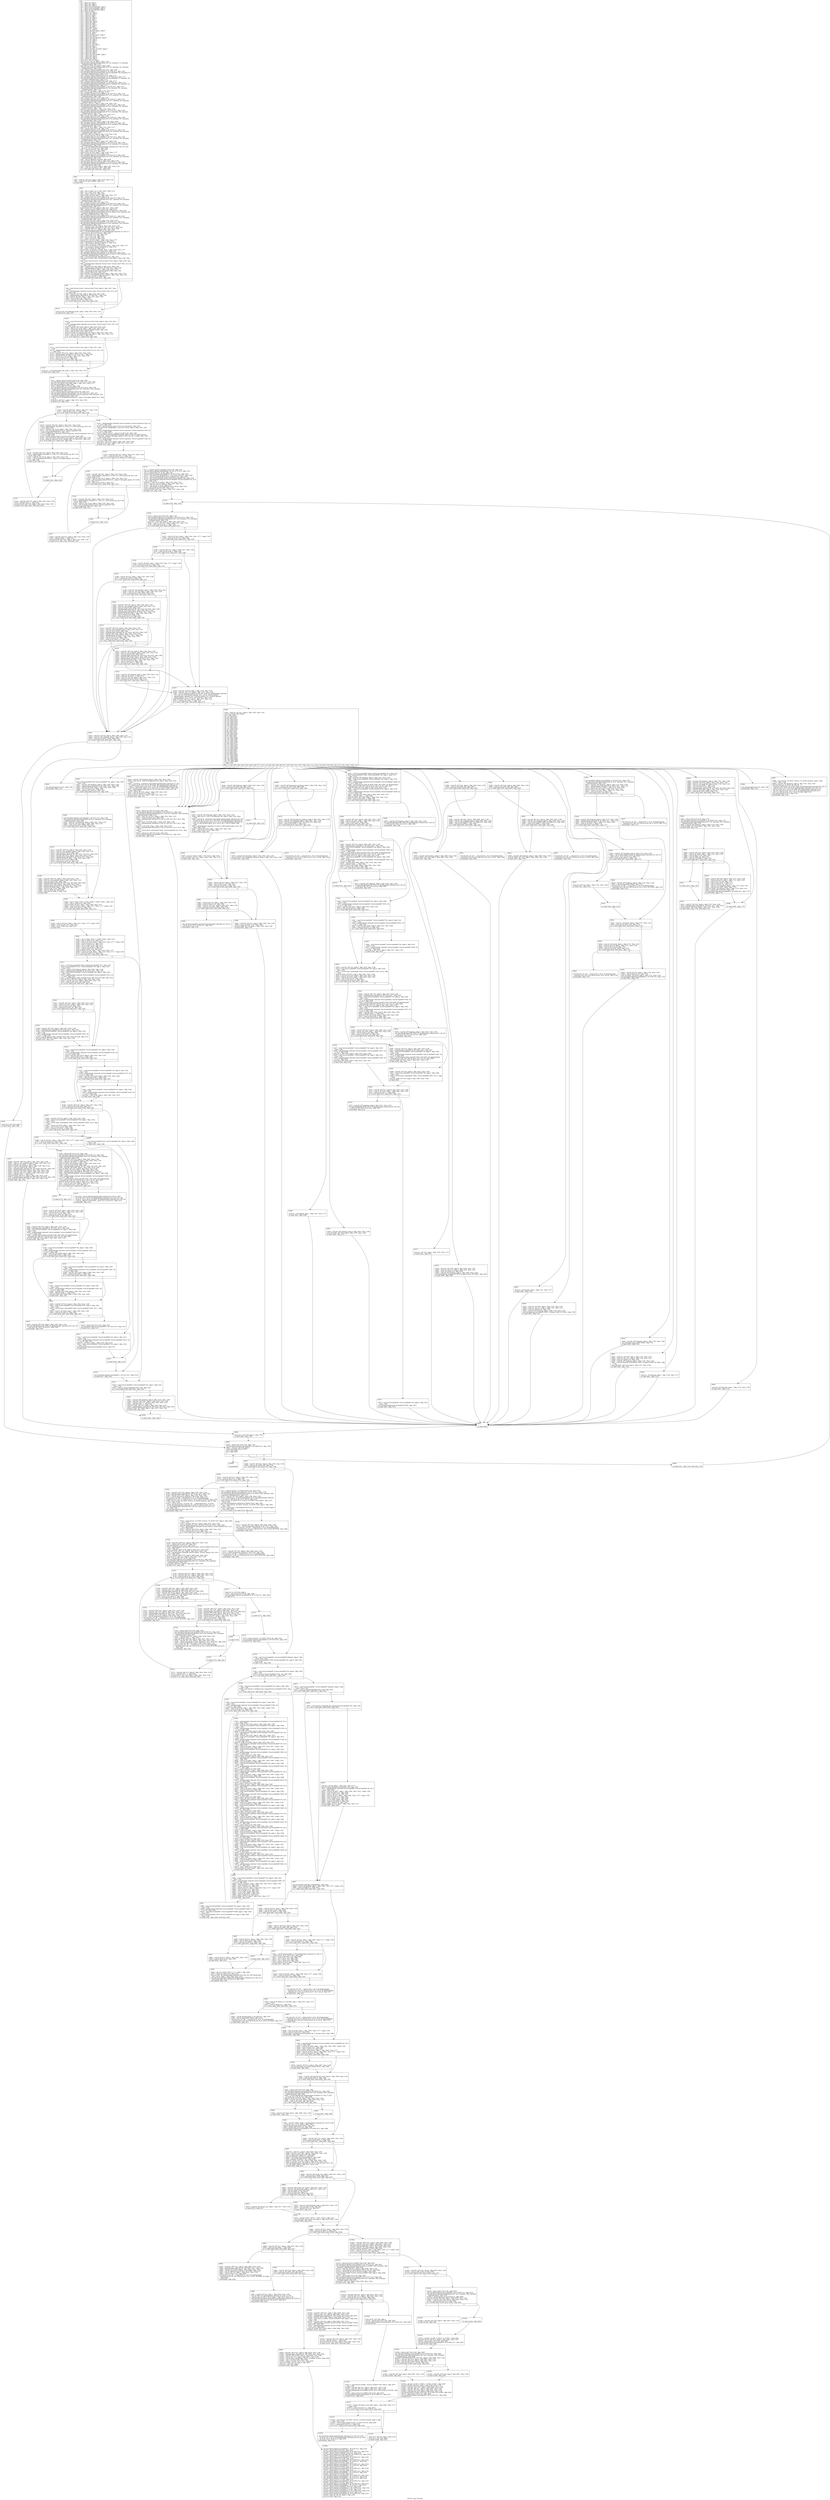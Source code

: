 digraph "CFG for 'main' function" {
	label="CFG for 'main' function";

	Node0x1598ec0 [shape=record,label="{%2:\l  %3 = alloca i32, align 4\l  %4 = alloca i32, align 4\l  %5 = alloca i8**, align 8\l  %6 = alloca %struct.keyfield*, align 8\l  %7 = alloca %struct.keyfield, align 8\l  %8 = alloca %struct.keyfield, align 8\l  %9 = alloca i8, align 1\l  %10 = alloca i8*, align 8\l  %11 = alloca i32, align 4\l  %12 = alloca i8, align 1\l  %13 = alloca i8, align 1\l  %14 = alloca i8*, align 8\l  %15 = alloca i8, align 1\l  %16 = alloca i64, align 8\l  %17 = alloca i64, align 8\l  %18 = alloca i8, align 1\l  %19 = alloca i32, align 4\l  %20 = alloca i8, align 1\l  %21 = alloca i8**, align 8\l  %22 = alloca i8*, align 8\l  %23 = alloca %struct.Tokens, align 8\l  %24 = alloca i8*, align 8\l  %25 = alloca i8, align 1\l  %26 = alloca %struct.lconv*, align 8\l  %27 = alloca i64, align 8\l  %28 = alloca %struct.sigaction, align 8\l  %29 = alloca i32, align 4\l  %30 = alloca i32, align 4\l  %31 = alloca i8, align 1\l  %32 = alloca i8*, align 8\l  %33 = alloca [2 x i8], align 1\l  %34 = alloca i8, align 1\l  %35 = alloca i8*, align 8\l  %36 = alloca %struct._IO_FILE*, align 8\l  %37 = alloca i64, align 8\l  %38 = alloca i64, align 8\l  %39 = alloca i8*, align 8\l  %40 = alloca %struct.sortfile*, align 8\l  %41 = alloca i64, align 8\l  %42 = alloca i64, align 8\l  %43 = alloca i64, align 8\l  store i32 0, i32* %3, align 4\l  store i32 %0, i32* %4, align 4, !tbaa !1161\l  call void @llvm.dbg.declare(metadata i32* %4, metadata !19, metadata\l... !DIExpression()), !dbg !1165\l  store i8** %1, i8*** %5, align 8, !tbaa !1166\l  call void @llvm.dbg.declare(metadata i8*** %5, metadata !20, metadata\l... !DIExpression()), !dbg !1168\l  %44 = bitcast %struct.keyfield** %6 to i8*, !dbg !1169\l  call void @llvm.lifetime.start.p0i8(i64 8, i8* %44) #12, !dbg !1169\l  call void @llvm.dbg.declare(metadata %struct.keyfield** %6, metadata !21,\l... metadata !DIExpression()), !dbg !1170\l  %45 = bitcast %struct.keyfield* %7 to i8*, !dbg !1171\l  call void @llvm.lifetime.start.p0i8(i64 72, i8* %45) #12, !dbg !1171\l  call void @llvm.dbg.declare(metadata %struct.keyfield* %7, metadata !50,\l... metadata !DIExpression()), !dbg !1172\l  %46 = bitcast %struct.keyfield* %8 to i8*, !dbg !1173\l  call void @llvm.lifetime.start.p0i8(i64 72, i8* %46) #12, !dbg !1173\l  call void @llvm.dbg.declare(metadata %struct.keyfield* %8, metadata !51,\l... metadata !DIExpression()), !dbg !1174\l  call void @llvm.lifetime.start.p0i8(i64 1, i8* %9) #12, !dbg !1175\l  call void @llvm.dbg.declare(metadata i8* %9, metadata !52, metadata\l... !DIExpression()), !dbg !1176\l  store i8 0, i8* %9, align 1, !dbg !1176, !tbaa !1177\l  %47 = bitcast i8** %10 to i8*, !dbg !1179\l  call void @llvm.lifetime.start.p0i8(i64 8, i8* %47) #12, !dbg !1179\l  call void @llvm.dbg.declare(metadata i8** %10, metadata !53, metadata\l... !DIExpression()), !dbg !1180\l  %48 = bitcast i32* %11 to i8*, !dbg !1181\l  call void @llvm.lifetime.start.p0i8(i64 4, i8* %48) #12, !dbg !1181\l  call void @llvm.dbg.declare(metadata i32* %11, metadata !54, metadata\l... !DIExpression()), !dbg !1182\l  store i32 0, i32* %11, align 4, !dbg !1182, !tbaa !1161\l  call void @llvm.lifetime.start.p0i8(i64 1, i8* %12) #12, !dbg !1183\l  call void @llvm.dbg.declare(metadata i8* %12, metadata !55, metadata\l... !DIExpression()), !dbg !1184\l  store i8 0, i8* %12, align 1, !dbg !1184, !tbaa !1185\l  call void @llvm.lifetime.start.p0i8(i64 1, i8* %13) #12, !dbg !1186\l  call void @llvm.dbg.declare(metadata i8* %13, metadata !56, metadata\l... !DIExpression()), !dbg !1187\l  store i8 0, i8* %13, align 1, !dbg !1187, !tbaa !1177\l  %49 = bitcast i8** %14 to i8*, !dbg !1188\l  call void @llvm.lifetime.start.p0i8(i64 8, i8* %49) #12, !dbg !1188\l  call void @llvm.dbg.declare(metadata i8** %14, metadata !57, metadata\l... !DIExpression()), !dbg !1189\l  store i8* null, i8** %14, align 8, !dbg !1189, !tbaa !1166\l  call void @llvm.lifetime.start.p0i8(i64 1, i8* %15) #12, !dbg !1190\l  call void @llvm.dbg.declare(metadata i8* %15, metadata !58, metadata\l... !DIExpression()), !dbg !1191\l  store i8 0, i8* %15, align 1, !dbg !1191, !tbaa !1177\l  %50 = bitcast i64* %16 to i8*, !dbg !1192\l  call void @llvm.lifetime.start.p0i8(i64 8, i8* %50) #12, !dbg !1192\l  call void @llvm.dbg.declare(metadata i64* %16, metadata !59, metadata\l... !DIExpression()), !dbg !1193\l  store i64 0, i64* %16, align 8, !dbg !1193, !tbaa !1194\l  %51 = bitcast i64* %17 to i8*, !dbg !1196\l  call void @llvm.lifetime.start.p0i8(i64 8, i8* %51) #12, !dbg !1196\l  call void @llvm.dbg.declare(metadata i64* %17, metadata !60, metadata\l... !DIExpression()), !dbg !1197\l  store i64 0, i64* %17, align 8, !dbg !1197, !tbaa !1194\l  call void @llvm.lifetime.start.p0i8(i64 1, i8* %18) #12, !dbg !1198\l  call void @llvm.dbg.declare(metadata i8* %18, metadata !61, metadata\l... !DIExpression()), !dbg !1199\l  %52 = call i8* @getenv(i8* getelementptr inbounds ([16 x i8], [16 x i8]*\l... @.str.23, i32 0, i32 0)) #12, !dbg !1200\l  %53 = icmp ne i8* %52, null, !dbg !1201\l  %54 = zext i1 %53 to i8, !dbg !1199\l  store i8 %54, i8* %18, align 1, !dbg !1199, !tbaa !1177\l  %55 = bitcast i32* %19 to i8*, !dbg !1202\l  call void @llvm.lifetime.start.p0i8(i64 4, i8* %55) #12, !dbg !1202\l  call void @llvm.dbg.declare(metadata i32* %19, metadata !62, metadata\l... !DIExpression()), !dbg !1203\l  %56 = call i32 @posix2_version(), !dbg !1204\l  store i32 %56, i32* %19, align 4, !dbg !1203, !tbaa !1161\l  call void @llvm.lifetime.start.p0i8(i64 1, i8* %20) #12, !dbg !1205\l  call void @llvm.dbg.declare(metadata i8* %20, metadata !63, metadata\l... !DIExpression()), !dbg !1206\l  %57 = load i32, i32* %19, align 4, !dbg !1207, !tbaa !1161\l  %58 = icmp sle i32 200112, %57, !dbg !1208\l  br i1 %58, label %59, label %62, !dbg !1209\l|{<s0>T|<s1>F}}"];
	Node0x1598ec0:s0 -> Node0x1592220;
	Node0x1598ec0:s1 -> Node0x1592270;
	Node0x1592220 [shape=record,label="{%59:\l\l  %60 = load i32, i32* %19, align 4, !dbg !1210, !tbaa !1161\l  %61 = icmp slt i32 %60, 200809, !dbg !1211\l  br label %62\l}"];
	Node0x1592220 -> Node0x1592270;
	Node0x1592270 [shape=record,label="{%62:\l\l  %63 = phi i1 [ false, %2 ], [ %61, %59 ], !dbg !1212\l  %64 = xor i1 %63, true, !dbg !1213\l  %65 = zext i1 %64 to i8, !dbg !1206\l  store i8 %65, i8* %20, align 1, !dbg !1206, !tbaa !1177\l  %66 = bitcast i8*** %21 to i8*, !dbg !1214\l  call void @llvm.lifetime.start.p0i8(i64 8, i8* %66) #12, !dbg !1214\l  call void @llvm.dbg.declare(metadata i8*** %21, metadata !64, metadata\l... !DIExpression()), !dbg !1215\l  %67 = bitcast i8** %22 to i8*, !dbg !1216\l  call void @llvm.lifetime.start.p0i8(i64 8, i8* %67) #12, !dbg !1216\l  call void @llvm.dbg.declare(metadata i8** %22, metadata !65, metadata\l... !DIExpression()), !dbg !1217\l  store i8* null, i8** %22, align 8, !dbg !1217, !tbaa !1166\l  %68 = bitcast %struct.Tokens* %23 to i8*, !dbg !1218\l  call void @llvm.lifetime.start.p0i8(i64 288, i8* %68) #12, !dbg !1218\l  call void @llvm.dbg.declare(metadata %struct.Tokens* %23, metadata !66,\l... metadata !DIExpression()), !dbg !1219\l  %69 = bitcast i8** %24 to i8*, !dbg !1220\l  call void @llvm.lifetime.start.p0i8(i64 8, i8* %69) #12, !dbg !1220\l  call void @llvm.dbg.declare(metadata i8** %24, metadata !127, metadata\l... !DIExpression()), !dbg !1221\l  store i8* null, i8** %24, align 8, !dbg !1221, !tbaa !1166\l  call void @llvm.lifetime.start.p0i8(i64 1, i8* %25) #12, !dbg !1222\l  call void @llvm.dbg.declare(metadata i8* %25, metadata !128, metadata\l... !DIExpression()), !dbg !1223\l  %70 = load i8**, i8*** %5, align 8, !dbg !1224, !tbaa !1166\l  %71 = getelementptr inbounds i8*, i8** %70, i64 0, !dbg !1224\l  %72 = load i8*, i8** %71, align 8, !dbg !1224, !tbaa !1166\l  call void @set_program_name(i8* %72), !dbg !1225\l  %73 = call i8* @setlocale(i32 6, i8* getelementptr inbounds ([1 x i8], [1 x\l... i8]* @.str.24, i32 0, i32 0)) #12, !dbg !1226\l  %74 = icmp ne i8* %73, null, !dbg !1227\l  %75 = xor i1 %74, true, !dbg !1227\l  %76 = xor i1 %75, true, !dbg !1228\l  %77 = zext i1 %76 to i8, !dbg !1229\l  store i8 %77, i8* %25, align 1, !dbg !1229, !tbaa !1177\l  call void @initialize_exit_failure(i32 2), !dbg !1230\l  %78 = call zeroext i1 @hard_locale(i32 3), !dbg !1231\l  %79 = zext i1 %78 to i8, !dbg !1232\l  store i8 %79, i8* @hard_LC_COLLATE, align 1, !dbg !1232, !tbaa !1177\l  %80 = call zeroext i1 @hard_locale(i32 2), !dbg !1233\l  %81 = zext i1 %80 to i8, !dbg !1234\l  store i8 %81, i8* @hard_LC_TIME, align 1, !dbg !1234, !tbaa !1177\l  %82 = bitcast %struct.lconv** %26 to i8*, !dbg !1235\l  call void @llvm.lifetime.start.p0i8(i64 8, i8* %82) #12, !dbg !1235\l  call void @llvm.dbg.declare(metadata %struct.lconv** %26, metadata !129,\l... metadata !DIExpression()), !dbg !1236\l  %83 = call %struct.lconv* @localeconv() #12, !dbg !1237\l  store %struct.lconv* %83, %struct.lconv** %26, align 8, !dbg !1236, !tbaa\l... !1166\l  %84 = load %struct.lconv*, %struct.lconv** %26, align 8, !dbg !1238, !tbaa\l... !1166\l  %85 = getelementptr inbounds %struct.lconv, %struct.lconv* %84, i32 0, i32\l... 0, !dbg !1239\l  %86 = load i8*, i8** %85, align 8, !dbg !1239, !tbaa !1240\l  %87 = getelementptr inbounds i8, i8* %86, i64 0, !dbg !1238\l  %88 = load i8, i8* %87, align 1, !dbg !1238, !tbaa !1185\l  %89 = call zeroext i8 @to_uchar(i8 signext %88), !dbg !1242\l  %90 = zext i8 %89 to i32, !dbg !1242\l  store i32 %90, i32* @decimal_point, align 4, !dbg !1243, !tbaa !1161\l  %91 = load i32, i32* @decimal_point, align 4, !dbg !1244, !tbaa !1161\l  %92 = icmp ne i32 %91, 0, !dbg !1244\l  br i1 %92, label %93, label %101, !dbg !1246\l|{<s0>T|<s1>F}}"];
	Node0x1592270:s0 -> Node0x15922c0;
	Node0x1592270:s1 -> Node0x1592310;
	Node0x15922c0 [shape=record,label="{%93:\l\l  %94 = load %struct.lconv*, %struct.lconv** %26, align 8, !dbg !1247, !tbaa\l... !1166\l  %95 = getelementptr inbounds %struct.lconv, %struct.lconv* %94, i32 0, i32\l... 0, !dbg !1248\l  %96 = load i8*, i8** %95, align 8, !dbg !1248, !tbaa !1240\l  %97 = getelementptr inbounds i8, i8* %96, i64 1, !dbg !1247\l  %98 = load i8, i8* %97, align 1, !dbg !1247, !tbaa !1185\l  %99 = sext i8 %98 to i32, !dbg !1247\l  %100 = icmp ne i32 %99, 0, !dbg !1247\l  br i1 %100, label %101, label %102, !dbg !1249\l|{<s0>T|<s1>F}}"];
	Node0x15922c0:s0 -> Node0x1592310;
	Node0x15922c0:s1 -> Node0x1592360;
	Node0x1592310 [shape=record,label="{%101:\l\l  store i32 46, i32* @decimal_point, align 4, !dbg !1250, !tbaa !1161\l  br label %102, !dbg !1251\l}"];
	Node0x1592310 -> Node0x1592360;
	Node0x1592360 [shape=record,label="{%102:\l\l  %103 = load %struct.lconv*, %struct.lconv** %26, align 8, !dbg !1252, !tbaa\l... !1166\l  %104 = getelementptr inbounds %struct.lconv, %struct.lconv* %103, i32 0, i32\l... 1, !dbg !1253\l  %105 = load i8*, i8** %104, align 8, !dbg !1253, !tbaa !1254\l  %106 = load i8, i8* %105, align 1, !dbg !1255, !tbaa !1185\l  %107 = call zeroext i8 @to_uchar(i8 signext %106), !dbg !1256\l  %108 = zext i8 %107 to i32, !dbg !1256\l  store i32 %108, i32* @thousands_sep, align 4, !dbg !1257, !tbaa !1161\l  %109 = load i32, i32* @thousands_sep, align 4, !dbg !1258, !tbaa !1161\l  %110 = icmp ne i32 %109, 0, !dbg !1258\l  br i1 %110, label %111, label %119, !dbg !1260\l|{<s0>T|<s1>F}}"];
	Node0x1592360:s0 -> Node0x15923b0;
	Node0x1592360:s1 -> Node0x1592400;
	Node0x15923b0 [shape=record,label="{%111:\l\l  %112 = load %struct.lconv*, %struct.lconv** %26, align 8, !dbg !1261, !tbaa\l... !1166\l  %113 = getelementptr inbounds %struct.lconv, %struct.lconv* %112, i32 0, i32\l... 1, !dbg !1262\l  %114 = load i8*, i8** %113, align 8, !dbg !1262, !tbaa !1254\l  %115 = getelementptr inbounds i8, i8* %114, i64 1, !dbg !1261\l  %116 = load i8, i8* %115, align 1, !dbg !1261, !tbaa !1185\l  %117 = sext i8 %116 to i32, !dbg !1261\l  %118 = icmp ne i32 %117, 0, !dbg !1261\l  br i1 %118, label %119, label %120, !dbg !1263\l|{<s0>T|<s1>F}}"];
	Node0x15923b0:s0 -> Node0x1592400;
	Node0x15923b0:s1 -> Node0x1592450;
	Node0x1592400 [shape=record,label="{%119:\l\l  store i32 -1, i32* @thousands_sep, align 4, !dbg !1264, !tbaa !1161\l  br label %120, !dbg !1265\l}"];
	Node0x1592400 -> Node0x1592450;
	Node0x1592450 [shape=record,label="{%120:\l\l  %121 = bitcast %struct.lconv** %26 to i8*, !dbg !1266\l  call void @llvm.lifetime.end.p0i8(i64 8, i8* %121) #12, !dbg !1266\l  store i8 0, i8* @have_read_stdin, align 1, !dbg !1267, !tbaa !1177\l  call void @inittables(), !dbg !1268\l  %122 = bitcast i64* %27 to i8*, !dbg !1269\l  call void @llvm.lifetime.start.p0i8(i64 8, i8* %122) #12, !dbg !1269\l  call void @llvm.dbg.declare(metadata i64* %27, metadata !160, metadata\l... !DIExpression()), !dbg !1270\l  %123 = bitcast %struct.sigaction* %28 to i8*, !dbg !1271\l  call void @llvm.lifetime.start.p0i8(i64 152, i8* %123) #12, !dbg !1271\l  call void @llvm.dbg.declare(metadata %struct.sigaction* %28, metadata !162,\l... metadata !DIExpression()), !dbg !1272\l  %124 = call i32 @sigemptyset(%struct.__sigset_t* @caught_signals) #12, !dbg\l... !1273\l  store i64 0, i64* %27, align 8, !dbg !1274, !tbaa !1194\l  br label %125, !dbg !1276\l}"];
	Node0x1592450 -> Node0x15924a0;
	Node0x15924a0 [shape=record,label="{%125:\l\l  %126 = load i64, i64* %27, align 8, !dbg !1277, !tbaa !1194\l  %127 = icmp ult i64 %126, 11, !dbg !1279\l  br i1 %127, label %128, label %146, !dbg !1280\l|{<s0>T|<s1>F}}"];
	Node0x15924a0:s0 -> Node0x15924f0;
	Node0x15924a0:s1 -> Node0x1592630;
	Node0x15924f0 [shape=record,label="{%128:\l\l  %129 = load i64, i64* %27, align 8, !dbg !1281, !tbaa !1194\l  %130 = getelementptr inbounds [11 x i32], [11 x i32]* @main.sig, i64 0, i64\l... %129, !dbg !1283\l  %131 = load i32, i32* %130, align 4, !dbg !1283, !tbaa !1161\l  %132 = call i32 @sigaction(i32 %131, %struct.sigaction* null,\l... %struct.sigaction* %28) #12, !dbg !1284\l  %133 = getelementptr inbounds %struct.sigaction, %struct.sigaction* %28, i32\l... 0, i32 0, !dbg !1285\l  %134 = bitcast %union.anon.2* %133 to void (i32)**, !dbg !1285\l  %135 = load void (i32)*, void (i32)** %134, align 8, !dbg !1285, !tbaa !1185\l  %136 = icmp ne void (i32)* %135, inttoptr (i64 1 to void (i32)*), !dbg !1287\l  br i1 %136, label %137, label %142, !dbg !1288\l|{<s0>T|<s1>F}}"];
	Node0x15924f0:s0 -> Node0x1592540;
	Node0x15924f0:s1 -> Node0x1592590;
	Node0x1592540 [shape=record,label="{%137:\l\l  %138 = load i64, i64* %27, align 8, !dbg !1289, !tbaa !1194\l  %139 = getelementptr inbounds [11 x i32], [11 x i32]* @main.sig, i64 0, i64\l... %138, !dbg !1290\l  %140 = load i32, i32* %139, align 4, !dbg !1290, !tbaa !1161\l  %141 = call i32 @sigaddset(%struct.__sigset_t* @caught_signals, i32 %140)\l... #12, !dbg !1291\l  br label %142, !dbg !1291\l}"];
	Node0x1592540 -> Node0x1592590;
	Node0x1592590 [shape=record,label="{%142:\l\l  br label %143, !dbg !1292\l}"];
	Node0x1592590 -> Node0x15925e0;
	Node0x15925e0 [shape=record,label="{%143:\l\l  %144 = load i64, i64* %27, align 8, !dbg !1293, !tbaa !1194\l  %145 = add i64 %144, 1, !dbg !1293\l  store i64 %145, i64* %27, align 8, !dbg !1293, !tbaa !1194\l  br label %125, !dbg !1294, !llvm.loop !1295\l}"];
	Node0x15925e0 -> Node0x15924a0;
	Node0x1592630 [shape=record,label="{%146:\l\l  %147 = getelementptr inbounds %struct.sigaction, %struct.sigaction* %28, i32\l... 0, i32 0, !dbg !1297\l  %148 = bitcast %union.anon.2* %147 to void (i32)**, !dbg !1297\l  store void (i32)* @sighandler, void (i32)** %148, align 8, !dbg !1298, !tbaa\l... !1185\l  %149 = getelementptr inbounds %struct.sigaction, %struct.sigaction* %28, i32\l... 0, i32 1, !dbg !1299\l  %150 = bitcast %struct.__sigset_t* %149 to i8*, !dbg !1300\l  call void @llvm.memcpy.p0i8.p0i8.i64(i8* align 8 %150, i8* align 8 bitcast\l... (%struct.__sigset_t* @caught_signals to i8*), i64 128, i1 false), !dbg !1300,\l... !tbaa.struct !1301\l  %151 = getelementptr inbounds %struct.sigaction, %struct.sigaction* %28, i32\l... 0, i32 2, !dbg !1302\l  store i32 0, i32* %151, align 8, !dbg !1303, !tbaa !1304\l  store i64 0, i64* %27, align 8, !dbg !1307, !tbaa !1194\l  br label %152, !dbg !1309\l}"];
	Node0x1592630 -> Node0x1592680;
	Node0x1592680 [shape=record,label="{%152:\l\l  %153 = load i64, i64* %27, align 8, !dbg !1310, !tbaa !1194\l  %154 = icmp ult i64 %153, 11, !dbg !1312\l  br i1 %154, label %155, label %170, !dbg !1313\l|{<s0>T|<s1>F}}"];
	Node0x1592680:s0 -> Node0x15926d0;
	Node0x1592680:s1 -> Node0x1592810;
	Node0x15926d0 [shape=record,label="{%155:\l\l  %156 = load i64, i64* %27, align 8, !dbg !1314, !tbaa !1194\l  %157 = getelementptr inbounds [11 x i32], [11 x i32]* @main.sig, i64 0, i64\l... %156, !dbg !1316\l  %158 = load i32, i32* %157, align 4, !dbg !1316, !tbaa !1161\l  %159 = call i32 @sigismember(%struct.__sigset_t* @caught_signals, i32 %158)\l... #12, !dbg !1317\l  %160 = icmp ne i32 %159, 0, !dbg !1317\l  br i1 %160, label %161, label %166, !dbg !1318\l|{<s0>T|<s1>F}}"];
	Node0x15926d0:s0 -> Node0x1592720;
	Node0x15926d0:s1 -> Node0x1592770;
	Node0x1592720 [shape=record,label="{%161:\l\l  %162 = load i64, i64* %27, align 8, !dbg !1319, !tbaa !1194\l  %163 = getelementptr inbounds [11 x i32], [11 x i32]* @main.sig, i64 0, i64\l... %162, !dbg !1320\l  %164 = load i32, i32* %163, align 4, !dbg !1320, !tbaa !1161\l  %165 = call i32 @sigaction(i32 %164, %struct.sigaction* %28,\l... %struct.sigaction* null) #12, !dbg !1321\l  br label %166, !dbg !1321\l}"];
	Node0x1592720 -> Node0x1592770;
	Node0x1592770 [shape=record,label="{%166:\l\l  br label %167, !dbg !1322\l}"];
	Node0x1592770 -> Node0x15927c0;
	Node0x15927c0 [shape=record,label="{%167:\l\l  %168 = load i64, i64* %27, align 8, !dbg !1323, !tbaa !1194\l  %169 = add i64 %168, 1, !dbg !1323\l  store i64 %169, i64* %27, align 8, !dbg !1323, !tbaa !1194\l  br label %152, !dbg !1324, !llvm.loop !1325\l}"];
	Node0x15927c0 -> Node0x1592680;
	Node0x1592810 [shape=record,label="{%170:\l\l  %171 = bitcast %struct.sigaction* %28 to i8*, !dbg !1327\l  call void @llvm.lifetime.end.p0i8(i64 152, i8* %171) #12, !dbg !1327\l  %172 = bitcast i64* %27 to i8*, !dbg !1327\l  call void @llvm.lifetime.end.p0i8(i64 8, i8* %172) #12, !dbg !1327\l  %173 = call void (i32)* @signal(i32 17, void (i32)* null) #12, !dbg !1328\l  %174 = call i32 @atexit(void ()* @exit_cleanup) #12, !dbg !1329\l  %175 = call %struct.keyfield* @key_init(%struct.keyfield* %8), !dbg !1330\l  %176 = getelementptr inbounds %struct.keyfield, %struct.keyfield* %8, i32 0,\l... i32 0, !dbg !1331\l  store i64 -1, i64* %176, align 8, !dbg !1332, !tbaa !1333\l  %177 = load i32, i32* %4, align 4, !dbg !1335, !tbaa !1161\l  %178 = sext i32 %177 to i64, !dbg !1335\l  %179 = call noalias i8* @xnmalloc(i64 %178, i64 8), !dbg !1336\l  %180 = bitcast i8* %179 to i8**, !dbg !1336\l  store i8** %180, i8*** %21, align 8, !dbg !1337, !tbaa !1166\l  br label %181, !dbg !1338\l}"];
	Node0x1592810 -> Node0x1592860;
	Node0x1592860 [shape=record,label="{%181:\l\l  br label %182, !dbg !1338\l}"];
	Node0x1592860 -> Node0x159ab20;
	Node0x159ab20 [shape=record,label="{%182:\l\l  %183 = bitcast i32* %29 to i8*, !dbg !1339\l  call void @llvm.lifetime.start.p0i8(i64 4, i8* %183) #12, !dbg !1339\l  call void @llvm.dbg.declare(metadata i32* %29, metadata !272, metadata\l... !DIExpression()), !dbg !1340\l  store i32 -1, i32* %29, align 4, !dbg !1340, !tbaa !1161\l  %184 = load i32, i32* %11, align 4, !dbg !1341, !tbaa !1161\l  %185 = icmp eq i32 %184, -1, !dbg !1342\l  br i1 %185, label %242, label %186, !dbg !1343\l|{<s0>T|<s1>F}}"];
	Node0x159ab20:s0 -> Node0x159ae90;
	Node0x159ab20:s1 -> Node0x159ab70;
	Node0x159ab70 [shape=record,label="{%186:\l\l  %187 = load i8, i8* %18, align 1, !dbg !1344, !tbaa !1177, !range !1345\l  %188 = trunc i8 %187 to i1, !dbg !1344\l  br i1 %188, label %189, label %237, !dbg !1346\l|{<s0>T|<s1>F}}"];
	Node0x159ab70:s0 -> Node0x159abc0;
	Node0x159ab70:s1 -> Node0x159ae40;
	Node0x159abc0 [shape=record,label="{%189:\l\l  %190 = load i64, i64* %17, align 8, !dbg !1347, !tbaa !1194\l  %191 = icmp ne i64 %190, 0, !dbg !1348\l  br i1 %191, label %192, label %237, !dbg !1349\l|{<s0>T|<s1>F}}"];
	Node0x159abc0:s0 -> Node0x159ac10;
	Node0x159abc0:s1 -> Node0x159ae40;
	Node0x159ac10 [shape=record,label="{%192:\l\l  %193 = load i8, i8* %20, align 1, !dbg !1350, !tbaa !1177, !range !1345\l  %194 = trunc i8 %193 to i1, !dbg !1350\l  br i1 %194, label %195, label %242, !dbg !1351\l|{<s0>T|<s1>F}}"];
	Node0x159ac10:s0 -> Node0x159ac60;
	Node0x159ac10:s1 -> Node0x159ae90;
	Node0x159ac60 [shape=record,label="{%195:\l\l  %196 = load i8, i8* %12, align 1, !dbg !1352, !tbaa !1185\l  %197 = icmp ne i8 %196, 0, !dbg !1352\l  br i1 %197, label %242, label %198, !dbg !1353\l|{<s0>T|<s1>F}}"];
	Node0x159ac60:s0 -> Node0x159ae90;
	Node0x159ac60:s1 -> Node0x159acb0;
	Node0x159acb0 [shape=record,label="{%198:\l\l  %199 = load i32, i32* @optind, align 4, !dbg !1354, !tbaa !1161\l  %200 = load i32, i32* %4, align 4, !dbg !1355, !tbaa !1161\l  %201 = icmp ne i32 %199, %200, !dbg !1356\l  br i1 %201, label %202, label %242, !dbg !1357\l|{<s0>T|<s1>F}}"];
	Node0x159acb0:s0 -> Node0x159ad00;
	Node0x159acb0:s1 -> Node0x159ae90;
	Node0x159ad00 [shape=record,label="{%202:\l\l  %203 = load i8**, i8*** %5, align 8, !dbg !1358, !tbaa !1166\l  %204 = load i32, i32* @optind, align 4, !dbg !1359, !tbaa !1161\l  %205 = sext i32 %204 to i64, !dbg !1358\l  %206 = getelementptr inbounds i8*, i8** %203, i64 %205, !dbg !1358\l  %207 = load i8*, i8** %206, align 8, !dbg !1358, !tbaa !1166\l  %208 = getelementptr inbounds i8, i8* %207, i64 0, !dbg !1358\l  %209 = load i8, i8* %208, align 1, !dbg !1358, !tbaa !1185\l  %210 = sext i8 %209 to i32, !dbg !1358\l  %211 = icmp eq i32 %210, 45, !dbg !1360\l  br i1 %211, label %212, label %242, !dbg !1361\l|{<s0>T|<s1>F}}"];
	Node0x159ad00:s0 -> Node0x159ad50;
	Node0x159ad00:s1 -> Node0x159ae90;
	Node0x159ad50 [shape=record,label="{%212:\l\l  %213 = load i8**, i8*** %5, align 8, !dbg !1362, !tbaa !1166\l  %214 = load i32, i32* @optind, align 4, !dbg !1363, !tbaa !1161\l  %215 = sext i32 %214 to i64, !dbg !1362\l  %216 = getelementptr inbounds i8*, i8** %213, i64 %215, !dbg !1362\l  %217 = load i8*, i8** %216, align 8, !dbg !1362, !tbaa !1166\l  %218 = getelementptr inbounds i8, i8* %217, i64 1, !dbg !1362\l  %219 = load i8, i8* %218, align 1, !dbg !1362, !tbaa !1185\l  %220 = sext i8 %219 to i32, !dbg !1362\l  %221 = icmp eq i32 %220, 111, !dbg !1364\l  br i1 %221, label %222, label %242, !dbg !1365\l|{<s0>T|<s1>F}}"];
	Node0x159ad50:s0 -> Node0x159ada0;
	Node0x159ad50:s1 -> Node0x159ae90;
	Node0x159ada0 [shape=record,label="{%222:\l\l  %223 = load i8**, i8*** %5, align 8, !dbg !1366, !tbaa !1166\l  %224 = load i32, i32* @optind, align 4, !dbg !1367, !tbaa !1161\l  %225 = sext i32 %224 to i64, !dbg !1366\l  %226 = getelementptr inbounds i8*, i8** %223, i64 %225, !dbg !1366\l  %227 = load i8*, i8** %226, align 8, !dbg !1366, !tbaa !1166\l  %228 = getelementptr inbounds i8, i8* %227, i64 2, !dbg !1366\l  %229 = load i8, i8* %228, align 1, !dbg !1366, !tbaa !1185\l  %230 = sext i8 %229 to i32, !dbg !1366\l  %231 = icmp ne i32 %230, 0, !dbg !1366\l  br i1 %231, label %237, label %232, !dbg !1368\l|{<s0>T|<s1>F}}"];
	Node0x159ada0:s0 -> Node0x159ae40;
	Node0x159ada0:s1 -> Node0x159adf0;
	Node0x159adf0 [shape=record,label="{%232:\l\l  %233 = load i32, i32* @optind, align 4, !dbg !1369, !tbaa !1161\l  %234 = add nsw i32 %233, 1, !dbg !1370\l  %235 = load i32, i32* %4, align 4, !dbg !1371, !tbaa !1161\l  %236 = icmp ne i32 %234, %235, !dbg !1372\l  br i1 %236, label %237, label %242, !dbg !1373\l|{<s0>T|<s1>F}}"];
	Node0x159adf0:s0 -> Node0x159ae40;
	Node0x159adf0:s1 -> Node0x159ae90;
	Node0x159ae40 [shape=record,label="{%237:\l\l  %238 = load i32, i32* %4, align 4, !dbg !1374, !tbaa !1161\l  %239 = load i8**, i8*** %5, align 8, !dbg !1375, !tbaa !1166\l  %240 = call i32 @getopt_long(i32 %238, i8** %239, i8* getelementptr inbounds\l... ([31 x i8], [31 x i8]* @short_options, i32 0, i32 0), %struct.option*\l... getelementptr inbounds ([31 x %struct.option], [31 x %struct.option]*\l... @long_options, i32 0, i32 0), i32* %29) #12, !dbg !1376\l  store i32 %240, i32* %11, align 4, !dbg !1377, !tbaa !1161\l  %241 = icmp eq i32 %240, -1, !dbg !1378\l  br i1 %241, label %242, label %258, !dbg !1379\l|{<s0>T|<s1>F}}"];
	Node0x159ae40:s0 -> Node0x159ae90;
	Node0x159ae40:s1 -> Node0x159af80;
	Node0x159ae90 [shape=record,label="{%242:\l\l  %243 = load i32, i32* %4, align 4, !dbg !1380, !tbaa !1161\l  %244 = load i32, i32* @optind, align 4, !dbg !1383, !tbaa !1161\l  %245 = icmp sle i32 %243, %244, !dbg !1384\l  br i1 %245, label %246, label %247, !dbg !1385\l|{<s0>T|<s1>F}}"];
	Node0x159ae90:s0 -> Node0x159aee0;
	Node0x159ae90:s1 -> Node0x159af30;
	Node0x159aee0 [shape=record,label="{%246:\l\l  store i32 9, i32* %30, align 4\l  br label %693, !dbg !1386\l}"];
	Node0x159aee0 -> Node0x159d190;
	Node0x159af30 [shape=record,label="{%247:\l\l  %248 = load i8**, i8*** %5, align 8, !dbg !1387, !tbaa !1166\l  %249 = load i32, i32* @optind, align 4, !dbg !1388, !tbaa !1161\l  %250 = add nsw i32 %249, 1, !dbg !1388\l  store i32 %250, i32* @optind, align 4, !dbg !1388, !tbaa !1161\l  %251 = sext i32 %249 to i64, !dbg !1387\l  %252 = getelementptr inbounds i8*, i8** %248, i64 %251, !dbg !1387\l  %253 = load i8*, i8** %252, align 8, !dbg !1387, !tbaa !1166\l  %254 = load i8**, i8*** %21, align 8, !dbg !1389, !tbaa !1166\l  %255 = load i64, i64* %17, align 8, !dbg !1390, !tbaa !1194\l  %256 = add i64 %255, 1, !dbg !1390\l  store i64 %256, i64* %17, align 8, !dbg !1390, !tbaa !1194\l  %257 = getelementptr inbounds i8*, i8** %254, i64 %255, !dbg !1389\l  store i8* %253, i8** %257, align 8, !dbg !1391, !tbaa !1166\l  br label %692, !dbg !1392\l}"];
	Node0x159af30 -> Node0x159d140;
	Node0x159af80 [shape=record,label="{%258:\l\l  %259 = load i32, i32* %11, align 4, !dbg !1393, !tbaa !1161\l  switch i32 %259, label %690 [\l    i32 1, label %260\l    i32 134, label %427\l    i32 98, label %434\l    i32 100, label %434\l    i32 102, label %434\l    i32 103, label %434\l    i32 104, label %434\l    i32 105, label %434\l    i32 77, label %434\l    i32 110, label %434\l    i32 114, label %434\l    i32 82, label %434\l    i32 86, label %434\l    i32 128, label %443\l    i32 99, label %456\l    i32 67, label %456\l    i32 129, label %469\l    i32 130, label %480\l    i32 131, label %481\l    i32 107, label %483\l    i32 109, label %577\l    i32 132, label %578\l    i32 111, label %583\l    i32 133, label %594\l    i32 115, label %605\l    i32 83, label %606\l    i32 116, label %611\l    i32 84, label %644\l    i32 135, label %646\l    i32 117, label %652\l    i32 121, label %653\l    i32 122, label %685\l    i32 -130, label %686\l    i32 -131, label %687\l  ], !dbg !1394\l|{<s0>def|<s1>1|<s2>134|<s3>98|<s4>100|<s5>102|<s6>103|<s7>104|<s8>105|<s9>77|<s10>110|<s11>114|<s12>82|<s13>86|<s14>128|<s15>99|<s16>67|<s17>129|<s18>130|<s19>131|<s20>107|<s21>109|<s22>132|<s23>111|<s24>133|<s25>115|<s26>83|<s27>116|<s28>84|<s29>135|<s30>117|<s31>121|<s32>122|<s33>-130|<s34>-131}}"];
	Node0x159af80:s0 -> Node0x159d0a0;
	Node0x159af80:s1 -> Node0x159afd0;
	Node0x159af80:s2 -> Node0x159ba70;
	Node0x159af80:s3 -> Node0x159bac0;
	Node0x159af80:s4 -> Node0x159bac0;
	Node0x159af80:s5 -> Node0x159bac0;
	Node0x159af80:s6 -> Node0x159bac0;
	Node0x159af80:s7 -> Node0x159bac0;
	Node0x159af80:s8 -> Node0x159bac0;
	Node0x159af80:s9 -> Node0x159bac0;
	Node0x159af80:s10 -> Node0x159bac0;
	Node0x159af80:s11 -> Node0x159bac0;
	Node0x159af80:s12 -> Node0x159bac0;
	Node0x159af80:s13 -> Node0x159bac0;
	Node0x159af80:s14 -> Node0x159bb10;
	Node0x159af80:s15 -> Node0x159bc50;
	Node0x159af80:s16 -> Node0x159bc50;
	Node0x159af80:s17 -> Node0x159bd90;
	Node0x159af80:s18 -> Node0x159bed0;
	Node0x159af80:s19 -> Node0x159bf20;
	Node0x159af80:s20 -> Node0x159bf70;
	Node0x159af80:s21 -> Node0x159c560;
	Node0x159af80:s22 -> Node0x159c5b0;
	Node0x159af80:s23 -> Node0x159c600;
	Node0x159af80:s24 -> Node0x159c740;
	Node0x159af80:s25 -> Node0x159c880;
	Node0x159af80:s26 -> Node0x159c8d0;
	Node0x159af80:s27 -> Node0x159c920;
	Node0x159af80:s28 -> Node0x159cc90;
	Node0x159af80:s29 -> Node0x159cce0;
	Node0x159af80:s30 -> Node0x159cd30;
	Node0x159af80:s31 -> Node0x159cd80;
	Node0x159af80:s32 -> Node0x159cfb0;
	Node0x159af80:s33 -> Node0x159d000;
	Node0x159af80:s34 -> Node0x159d050;
	Node0x159afd0 [shape=record,label="{%260:\l\l  store %struct.keyfield* null, %struct.keyfield** %6, align 8, !dbg !1395,\l... !tbaa !1166\l  %261 = load i8*, i8** @optarg, align 8, !dbg !1396, !tbaa !1166\l  %262 = getelementptr inbounds i8, i8* %261, i64 0, !dbg !1396\l  %263 = load i8, i8* %262, align 1, !dbg !1396, !tbaa !1185\l  %264 = sext i8 %263 to i32, !dbg !1396\l  %265 = icmp eq i32 %264, 43, !dbg !1397\l  br i1 %265, label %266, label %417, !dbg !1398\l|{<s0>T|<s1>F}}"];
	Node0x159afd0:s0 -> Node0x159b020;
	Node0x159afd0:s1 -> Node0x159b980;
	Node0x159b020 [shape=record,label="{%266:\l\l  call void @llvm.lifetime.start.p0i8(i64 1, i8* %31) #12, !dbg !1399\l  call void @llvm.dbg.declare(metadata i8* %31, metadata !274, metadata\l... !DIExpression()), !dbg !1400\l  %267 = load i32, i32* @optind, align 4, !dbg !1401, !tbaa !1161\l  %268 = load i32, i32* %4, align 4, !dbg !1402, !tbaa !1161\l  %269 = icmp ne i32 %267, %268, !dbg !1403\l  br i1 %269, label %270, label %291, !dbg !1404\l|{<s0>T|<s1>F}}"];
	Node0x159b020:s0 -> Node0x159b070;
	Node0x159b020:s1 -> Node0x159b110;
	Node0x159b070 [shape=record,label="{%270:\l\l  %271 = load i8**, i8*** %5, align 8, !dbg !1405, !tbaa !1166\l  %272 = load i32, i32* @optind, align 4, !dbg !1406, !tbaa !1161\l  %273 = sext i32 %272 to i64, !dbg !1405\l  %274 = getelementptr inbounds i8*, i8** %271, i64 %273, !dbg !1405\l  %275 = load i8*, i8** %274, align 8, !dbg !1405, !tbaa !1166\l  %276 = getelementptr inbounds i8, i8* %275, i64 0, !dbg !1405\l  %277 = load i8, i8* %276, align 1, !dbg !1405, !tbaa !1185\l  %278 = sext i8 %277 to i32, !dbg !1405\l  %279 = icmp eq i32 %278, 45, !dbg !1407\l  br i1 %279, label %280, label %291, !dbg !1408\l|{<s0>T|<s1>F}}"];
	Node0x159b070:s0 -> Node0x159b0c0;
	Node0x159b070:s1 -> Node0x159b110;
	Node0x159b0c0 [shape=record,label="{%280:\l\l  %281 = load i8**, i8*** %5, align 8, !dbg !1409, !tbaa !1166\l  %282 = load i32, i32* @optind, align 4, !dbg !1409, !tbaa !1161\l  %283 = sext i32 %282 to i64, !dbg !1409\l  %284 = getelementptr inbounds i8*, i8** %281, i64 %283, !dbg !1409\l  %285 = load i8*, i8** %284, align 8, !dbg !1409, !tbaa !1166\l  %286 = getelementptr inbounds i8, i8* %285, i64 1, !dbg !1409\l  %287 = load i8, i8* %286, align 1, !dbg !1409, !tbaa !1185\l  %288 = sext i8 %287 to i32, !dbg !1409\l  %289 = sub i32 %288, 48, !dbg !1409\l  %290 = icmp ule i32 %289, 9, !dbg !1409\l  br label %291\l}"];
	Node0x159b0c0 -> Node0x159b110;
	Node0x159b110 [shape=record,label="{%291:\l\l  %292 = phi i1 [ false, %270 ], [ false, %266 ], [ %290, %280 ], !dbg !1410\l  %293 = zext i1 %292 to i8, !dbg !1400\l  store i8 %293, i8* %31, align 1, !dbg !1400, !tbaa !1177\l  %294 = load i8, i8* %31, align 1, !dbg !1411, !tbaa !1177, !range !1345\l  %295 = trunc i8 %294 to i1, !dbg !1411\l  br i1 %295, label %296, label %300, !dbg !1412\l|{<s0>T|<s1>F}}"];
	Node0x159b110:s0 -> Node0x159b160;
	Node0x159b110:s1 -> Node0x159b1b0;
	Node0x159b160 [shape=record,label="{%296:\l\l  %297 = load i8, i8* %18, align 1, !dbg !1413, !tbaa !1177, !range !1345\l  %298 = trunc i8 %297 to i1, !dbg !1413\l  %299 = xor i1 %298, true, !dbg !1414\l  br label %300\l}"];
	Node0x159b160 -> Node0x159b1b0;
	Node0x159b1b0 [shape=record,label="{%300:\l\l  %301 = phi i1 [ false, %291 ], [ %299, %296 ], !dbg !1410\l  %302 = zext i1 %301 to i32, !dbg !1412\l  %303 = load i8, i8* %20, align 1, !dbg !1415, !tbaa !1177, !range !1345\l  %304 = trunc i8 %303 to i1, !dbg !1415\l  %305 = zext i1 %304 to i32, !dbg !1415\l  %306 = or i32 %305, %302, !dbg !1415\l  %307 = icmp ne i32 %306, 0, !dbg !1415\l  %308 = zext i1 %307 to i8, !dbg !1415\l  store i8 %308, i8* %20, align 1, !dbg !1415, !tbaa !1177\l  %309 = load i8, i8* %20, align 1, !dbg !1416, !tbaa !1177, !range !1345\l  %310 = trunc i8 %309 to i1, !dbg !1416\l  br i1 %310, label %311, label %416, !dbg !1417\l|{<s0>T|<s1>F}}"];
	Node0x159b1b0:s0 -> Node0x159b200;
	Node0x159b1b0:s1 -> Node0x159b930;
	Node0x159b200 [shape=record,label="{%311:\l\l  %312 = call %struct.keyfield* @key_init(%struct.keyfield* %7), !dbg !1418\l  store %struct.keyfield* %312, %struct.keyfield** %6, align 8, !dbg !1419,\l... !tbaa !1166\l  %313 = load i8*, i8** @optarg, align 8, !dbg !1420, !tbaa !1166\l  %314 = getelementptr inbounds i8, i8* %313, i64 1, !dbg !1421\l  %315 = load %struct.keyfield*, %struct.keyfield** %6, align 8, !dbg !1422,\l... !tbaa !1166\l  %316 = getelementptr inbounds %struct.keyfield, %struct.keyfield* %315, i32\l... 0, i32 0, !dbg !1423\l  %317 = call i8* @parse_field_count(i8* %314, i64* %316, i8* null), !dbg !1424\l  store i8* %317, i8** %10, align 8, !dbg !1425, !tbaa !1166\l  %318 = load i8*, i8** %10, align 8, !dbg !1426, !tbaa !1166\l  %319 = icmp ne i8* %318, null, !dbg !1426\l  br i1 %319, label %320, label %331, !dbg !1428\l|{<s0>T|<s1>F}}"];
	Node0x159b200:s0 -> Node0x159b250;
	Node0x159b200:s1 -> Node0x159b2f0;
	Node0x159b250 [shape=record,label="{%320:\l\l  %321 = load i8*, i8** %10, align 8, !dbg !1429, !tbaa !1166\l  %322 = load i8, i8* %321, align 1, !dbg !1430, !tbaa !1185\l  %323 = sext i8 %322 to i32, !dbg !1430\l  %324 = icmp eq i32 %323, 46, !dbg !1431\l  br i1 %324, label %325, label %331, !dbg !1432\l|{<s0>T|<s1>F}}"];
	Node0x159b250:s0 -> Node0x159b2a0;
	Node0x159b250:s1 -> Node0x159b2f0;
	Node0x159b2a0 [shape=record,label="{%325:\l\l  %326 = load i8*, i8** %10, align 8, !dbg !1433, !tbaa !1166\l  %327 = getelementptr inbounds i8, i8* %326, i64 1, !dbg !1434\l  %328 = load %struct.keyfield*, %struct.keyfield** %6, align 8, !dbg !1435,\l... !tbaa !1166\l  %329 = getelementptr inbounds %struct.keyfield, %struct.keyfield* %328, i32\l... 0, i32 1, !dbg !1436\l  %330 = call i8* @parse_field_count(i8* %327, i64* %329, i8* null), !dbg !1437\l  store i8* %330, i8** %10, align 8, !dbg !1438, !tbaa !1166\l  br label %331, !dbg !1439\l}"];
	Node0x159b2a0 -> Node0x159b2f0;
	Node0x159b2f0 [shape=record,label="{%331:\l\l  %332 = load %struct.keyfield*, %struct.keyfield** %6, align 8, !dbg !1440,\l... !tbaa !1166\l  %333 = getelementptr inbounds %struct.keyfield, %struct.keyfield* %332, i32\l... 0, i32 0, !dbg !1442\l  %334 = load i64, i64* %333, align 8, !dbg !1442, !tbaa !1333\l  %335 = icmp ne i64 %334, 0, !dbg !1440\l  br i1 %335, label %344, label %336, !dbg !1443\l|{<s0>T|<s1>F}}"];
	Node0x159b2f0:s0 -> Node0x159b3e0;
	Node0x159b2f0:s1 -> Node0x159b340;
	Node0x159b340 [shape=record,label="{%336:\l\l  %337 = load %struct.keyfield*, %struct.keyfield** %6, align 8, !dbg !1444,\l... !tbaa !1166\l  %338 = getelementptr inbounds %struct.keyfield, %struct.keyfield* %337, i32\l... 0, i32 1, !dbg !1445\l  %339 = load i64, i64* %338, align 8, !dbg !1445, !tbaa !1446\l  %340 = icmp ne i64 %339, 0, !dbg !1444\l  br i1 %340, label %344, label %341, !dbg !1447\l|{<s0>T|<s1>F}}"];
	Node0x159b340:s0 -> Node0x159b3e0;
	Node0x159b340:s1 -> Node0x159b390;
	Node0x159b390 [shape=record,label="{%341:\l\l  %342 = load %struct.keyfield*, %struct.keyfield** %6, align 8, !dbg !1448,\l... !tbaa !1166\l  %343 = getelementptr inbounds %struct.keyfield, %struct.keyfield* %342, i32\l... 0, i32 0, !dbg !1449\l  store i64 -1, i64* %343, align 8, !dbg !1450, !tbaa !1333\l  br label %344, !dbg !1448\l}"];
	Node0x159b390 -> Node0x159b3e0;
	Node0x159b3e0 [shape=record,label="{%344:\l\l  %345 = load i8*, i8** %10, align 8, !dbg !1451, !tbaa !1166\l  %346 = icmp ne i8* %345, null, !dbg !1451\l  br i1 %346, label %347, label %354, !dbg !1452\l|{<s0>T|<s1>F}}"];
	Node0x159b3e0:s0 -> Node0x159b430;
	Node0x159b3e0:s1 -> Node0x159b480;
	Node0x159b430 [shape=record,label="{%347:\l\l  %348 = load i8*, i8** %10, align 8, !dbg !1453, !tbaa !1166\l  %349 = load %struct.keyfield*, %struct.keyfield** %6, align 8, !dbg !1454,\l... !tbaa !1166\l  %350 = call i8* @set_ordering(i8* %348, %struct.keyfield* %349, i32 0), !dbg\l... !1455\l  %351 = load i8, i8* %350, align 1, !dbg !1456, !tbaa !1185\l  %352 = sext i8 %351 to i32, !dbg !1456\l  %353 = icmp ne i32 %352, 0, !dbg !1456\l  br i1 %353, label %354, label %355, !dbg !1457\l|{<s0>T|<s1>F}}"];
	Node0x159b430:s0 -> Node0x159b480;
	Node0x159b430:s1 -> Node0x159b4d0;
	Node0x159b480 [shape=record,label="{%354:\l\l  store %struct.keyfield* null, %struct.keyfield** %6, align 8, !dbg !1458,\l... !tbaa !1166\l  br label %415, !dbg !1459\l}"];
	Node0x159b480 -> Node0x159b8e0;
	Node0x159b4d0 [shape=record,label="{%355:\l\l  %356 = load i8, i8* %31, align 1, !dbg !1460, !tbaa !1177, !range !1345\l  %357 = trunc i8 %356 to i1, !dbg !1460\l  br i1 %357, label %358, label %411, !dbg !1461\l|{<s0>T|<s1>F}}"];
	Node0x159b4d0:s0 -> Node0x159b520;
	Node0x159b4d0:s1 -> Node0x159b890;
	Node0x159b520 [shape=record,label="{%358:\l\l  %359 = bitcast i8** %32 to i8*, !dbg !1462\l  call void @llvm.lifetime.start.p0i8(i64 8, i8* %359) #12, !dbg !1462\l  call void @llvm.dbg.declare(metadata i8** %32, metadata !279, metadata\l... !DIExpression()), !dbg !1463\l  %360 = load i8**, i8*** %5, align 8, !dbg !1464, !tbaa !1166\l  %361 = load i32, i32* @optind, align 4, !dbg !1465, !tbaa !1161\l  %362 = add nsw i32 %361, 1, !dbg !1465\l  store i32 %362, i32* @optind, align 4, !dbg !1465, !tbaa !1161\l  %363 = sext i32 %361 to i64, !dbg !1464\l  %364 = getelementptr inbounds i8*, i8** %360, i64 %363, !dbg !1464\l  %365 = load i8*, i8** %364, align 8, !dbg !1464, !tbaa !1166\l  store i8* %365, i8** %32, align 8, !dbg !1463, !tbaa !1166\l  %366 = load i8*, i8** %32, align 8, !dbg !1466, !tbaa !1166\l  %367 = getelementptr inbounds i8, i8* %366, i64 1, !dbg !1467\l  %368 = load %struct.keyfield*, %struct.keyfield** %6, align 8, !dbg !1468,\l... !tbaa !1166\l  %369 = getelementptr inbounds %struct.keyfield, %struct.keyfield* %368, i32\l... 0, i32 2, !dbg !1469\l  %370 = call i8* @parse_field_count(i8* %367, i64* %369, i8* getelementptr\l... inbounds ([25 x i8], [25 x i8]* @.str.25, i32 0, i32 0)), !dbg !1470\l  store i8* %370, i8** %10, align 8, !dbg !1471, !tbaa !1166\l  %371 = load i8*, i8** %10, align 8, !dbg !1472, !tbaa !1166\l  %372 = icmp ne i8* %371, null, !dbg !1472\l  br i1 %372, label %373, label %374, !dbg !1475\l|{<s0>T|<s1>F}}"];
	Node0x159b520:s0 -> Node0x159b570;
	Node0x159b520:s1 -> Node0x159b5c0;
	Node0x159b570 [shape=record,label="{%373:\l\l  br label %375, !dbg !1475\l}"];
	Node0x159b570 -> Node0x159b610;
	Node0x159b5c0 [shape=record,label="{%374:\l\l  call void @__assert_fail(i8* getelementptr inbounds ([2 x i8], [2 x i8]*\l... @.str.26, i32 0, i32 0), i8* getelementptr inbounds ([14 x i8], [14 x i8]*\l... @.str.27, i32 0, i32 0), i32 4366, i8* getelementptr inbounds ([23 x i8], [23\l... x i8]* @__PRETTY_FUNCTION__.main, i32 0, i32 0)) #13, !dbg !1472\l  unreachable, !dbg !1472\l}"];
	Node0x159b610 [shape=record,label="{%375:\l\l  %376 = load i8*, i8** %10, align 8, !dbg !1476, !tbaa !1166\l  %377 = load i8, i8* %376, align 1, !dbg !1478, !tbaa !1185\l  %378 = sext i8 %377 to i32, !dbg !1478\l  %379 = icmp eq i32 %378, 46, !dbg !1479\l  br i1 %379, label %380, label %386, !dbg !1480\l|{<s0>T|<s1>F}}"];
	Node0x159b610:s0 -> Node0x159b660;
	Node0x159b610:s1 -> Node0x159b6b0;
	Node0x159b660 [shape=record,label="{%380:\l\l  %381 = load i8*, i8** %10, align 8, !dbg !1481, !tbaa !1166\l  %382 = getelementptr inbounds i8, i8* %381, i64 1, !dbg !1482\l  %383 = load %struct.keyfield*, %struct.keyfield** %6, align 8, !dbg !1483,\l... !tbaa !1166\l  %384 = getelementptr inbounds %struct.keyfield, %struct.keyfield* %383, i32\l... 0, i32 3, !dbg !1484\l  %385 = call i8* @parse_field_count(i8* %382, i64* %384, i8* getelementptr\l... inbounds ([25 x i8], [25 x i8]* @.str.28, i32 0, i32 0)), !dbg !1485\l  store i8* %385, i8** %10, align 8, !dbg !1486, !tbaa !1166\l  br label %386, !dbg !1487\l}"];
	Node0x159b660 -> Node0x159b6b0;
	Node0x159b6b0 [shape=record,label="{%386:\l\l  %387 = load %struct.keyfield*, %struct.keyfield** %6, align 8, !dbg !1488,\l... !tbaa !1166\l  %388 = getelementptr inbounds %struct.keyfield, %struct.keyfield* %387, i32\l... 0, i32 3, !dbg !1490\l  %389 = load i64, i64* %388, align 8, !dbg !1490, !tbaa !1491\l  %390 = icmp ne i64 %389, 0, !dbg !1488\l  br i1 %390, label %401, label %391, !dbg !1492\l|{<s0>T|<s1>F}}"];
	Node0x159b6b0:s0 -> Node0x159b7a0;
	Node0x159b6b0:s1 -> Node0x159b700;
	Node0x159b700 [shape=record,label="{%391:\l\l  %392 = load %struct.keyfield*, %struct.keyfield** %6, align 8, !dbg !1493,\l... !tbaa !1166\l  %393 = getelementptr inbounds %struct.keyfield, %struct.keyfield* %392, i32\l... 0, i32 2, !dbg !1494\l  %394 = load i64, i64* %393, align 8, !dbg !1494, !tbaa !1495\l  %395 = icmp ne i64 %394, 0, !dbg !1493\l  br i1 %395, label %396, label %401, !dbg !1496\l|{<s0>T|<s1>F}}"];
	Node0x159b700:s0 -> Node0x159b750;
	Node0x159b700:s1 -> Node0x159b7a0;
	Node0x159b750 [shape=record,label="{%396:\l\l  %397 = load %struct.keyfield*, %struct.keyfield** %6, align 8, !dbg !1497,\l... !tbaa !1166\l  %398 = getelementptr inbounds %struct.keyfield, %struct.keyfield* %397, i32\l... 0, i32 2, !dbg !1499\l  %399 = load i64, i64* %398, align 8, !dbg !1500, !tbaa !1495\l  %400 = add i64 %399, -1, !dbg !1500\l  store i64 %400, i64* %398, align 8, !dbg !1500, !tbaa !1495\l  br label %401, !dbg !1501\l}"];
	Node0x159b750 -> Node0x159b7a0;
	Node0x159b7a0 [shape=record,label="{%401:\l\l  %402 = load i8*, i8** %10, align 8, !dbg !1502, !tbaa !1166\l  %403 = load %struct.keyfield*, %struct.keyfield** %6, align 8, !dbg !1504,\l... !tbaa !1166\l  %404 = call i8* @set_ordering(i8* %402, %struct.keyfield* %403, i32 1), !dbg\l... !1505\l  %405 = load i8, i8* %404, align 1, !dbg !1506, !tbaa !1185\l  %406 = icmp ne i8 %405, 0, !dbg !1506\l  br i1 %406, label %407, label %409, !dbg !1507\l|{<s0>T|<s1>F}}"];
	Node0x159b7a0:s0 -> Node0x159b7f0;
	Node0x159b7a0:s1 -> Node0x159b840;
	Node0x159b7f0 [shape=record,label="{%407:\l\l  %408 = load i8*, i8** %32, align 8, !dbg !1508, !tbaa !1166\l  call void @badfieldspec(i8* %408, i8* getelementptr inbounds ([30 x i8], [30\l... x i8]* @.str.29, i32 0, i32 0)) #14, !dbg !1509\l  unreachable, !dbg !1509\l}"];
	Node0x159b840 [shape=record,label="{%409:\l\l  %410 = bitcast i8** %32 to i8*, !dbg !1510\l  call void @llvm.lifetime.end.p0i8(i64 8, i8* %410) #12, !dbg !1510\l  br label %411, !dbg !1511\l}"];
	Node0x159b840 -> Node0x159b890;
	Node0x159b890 [shape=record,label="{%411:\l\l  %412 = load %struct.keyfield*, %struct.keyfield** %6, align 8, !dbg !1512,\l... !tbaa !1166\l  %413 = getelementptr inbounds %struct.keyfield, %struct.keyfield* %412, i32\l... 0, i32 15, !dbg !1513\l  store i8 1, i8* %413, align 1, !dbg !1514, !tbaa !1515\l  %414 = load %struct.keyfield*, %struct.keyfield** %6, align 8, !dbg !1516,\l... !tbaa !1166\l  call void @insertkey(%struct.keyfield* %414), !dbg !1517\l  br label %415\l}"];
	Node0x159b890 -> Node0x159b8e0;
	Node0x159b8e0 [shape=record,label="{%415:\l\l  br label %416, !dbg !1518\l}"];
	Node0x159b8e0 -> Node0x159b930;
	Node0x159b930 [shape=record,label="{%416:\l\l  call void @llvm.lifetime.end.p0i8(i64 1, i8* %31) #12, !dbg !1519\l  br label %417, !dbg !1520\l}"];
	Node0x159b930 -> Node0x159b980;
	Node0x159b980 [shape=record,label="{%417:\l\l  %418 = load %struct.keyfield*, %struct.keyfield** %6, align 8, !dbg !1521,\l... !tbaa !1166\l  %419 = icmp ne %struct.keyfield* %418, null, !dbg !1521\l  br i1 %419, label %426, label %420, !dbg !1523\l|{<s0>T|<s1>F}}"];
	Node0x159b980:s0 -> Node0x159ba20;
	Node0x159b980:s1 -> Node0x159b9d0;
	Node0x159b9d0 [shape=record,label="{%420:\l\l  %421 = load i8*, i8** @optarg, align 8, !dbg !1524, !tbaa !1166\l  %422 = load i8**, i8*** %21, align 8, !dbg !1525, !tbaa !1166\l  %423 = load i64, i64* %17, align 8, !dbg !1526, !tbaa !1194\l  %424 = add i64 %423, 1, !dbg !1526\l  store i64 %424, i64* %17, align 8, !dbg !1526, !tbaa !1194\l  %425 = getelementptr inbounds i8*, i8** %422, i64 %423, !dbg !1525\l  store i8* %421, i8** %425, align 8, !dbg !1527, !tbaa !1166\l  br label %426, !dbg !1525\l}"];
	Node0x159b9d0 -> Node0x159ba20;
	Node0x159ba20 [shape=record,label="{%426:\l\l  br label %691, !dbg !1528\l}"];
	Node0x159ba20 -> Node0x159d0f0;
	Node0x159ba70 [shape=record,label="{%427:\l\l  %428 = load i8*, i8** @optarg, align 8, !dbg !1529, !tbaa !1166\l  %429 = load void ()*, void ()** @argmatch_die, align 8, !dbg !1529, !tbaa\l... !1166\l  %430 = call i64 @__xargmatch_internal(i8* getelementptr inbounds ([7 x i8],\l... [7 x i8]* @.str.30, i32 0, i32 0), i8* %428, i8** getelementptr inbounds ([7\l... x i8*], [7 x i8*]* @sort_args, i32 0, i32 0), i8* getelementptr inbounds ([6\l... x i8], [6 x i8]* @sort_types, i32 0, i32 0), i64 1, void ()* %429), !dbg !1529\l  %431 = getelementptr inbounds [6 x i8], [6 x i8]* @sort_types, i64 0, i64\l... %430, !dbg !1529\l  %432 = load i8, i8* %431, align 1, !dbg !1529, !tbaa !1185\l  %433 = sext i8 %432 to i32, !dbg !1529\l  store i32 %433, i32* %11, align 4, !dbg !1530, !tbaa !1161\l  br label %434, !dbg !1531\l}"];
	Node0x159ba70 -> Node0x159bac0;
	Node0x159bac0 [shape=record,label="{%434:\l\l  %435 = bitcast [2 x i8]* %33 to i8*, !dbg !1532\l  call void @llvm.lifetime.start.p0i8(i64 2, i8* %435) #12, !dbg !1532\l  call void @llvm.dbg.declare(metadata [2 x i8]* %33, metadata !286, metadata\l... !DIExpression()), !dbg !1533\l  %436 = load i32, i32* %11, align 4, !dbg !1534, !tbaa !1161\l  %437 = trunc i32 %436 to i8, !dbg !1534\l  %438 = getelementptr inbounds [2 x i8], [2 x i8]* %33, i64 0, i64 0, !dbg\l... !1535\l  store i8 %437, i8* %438, align 1, !dbg !1536, !tbaa !1185\l  %439 = getelementptr inbounds [2 x i8], [2 x i8]* %33, i64 0, i64 1, !dbg\l... !1537\l  store i8 0, i8* %439, align 1, !dbg !1538, !tbaa !1185\l  %440 = getelementptr inbounds [2 x i8], [2 x i8]* %33, i32 0, i32 0, !dbg\l... !1539\l  %441 = call i8* @set_ordering(i8* %440, %struct.keyfield* %8, i32 2), !dbg\l... !1540\l  %442 = bitcast [2 x i8]* %33 to i8*, !dbg !1541\l  call void @llvm.lifetime.end.p0i8(i64 2, i8* %442) #12, !dbg !1541\l  br label %691, !dbg !1542\l}"];
	Node0x159bac0 -> Node0x159d0f0;
	Node0x159bb10 [shape=record,label="{%443:\l\l  %444 = load i8*, i8** @optarg, align 8, !dbg !1543, !tbaa !1166\l  %445 = icmp ne i8* %444, null, !dbg !1543\l  br i1 %445, label %446, label %453, !dbg !1543\l|{<s0>T|<s1>F}}"];
	Node0x159bb10:s0 -> Node0x159bb60;
	Node0x159bb10:s1 -> Node0x159bbb0;
	Node0x159bb60 [shape=record,label="{%446:\l\l  %447 = load i8*, i8** @optarg, align 8, !dbg !1544, !tbaa !1166\l  %448 = load void ()*, void ()** @argmatch_die, align 8, !dbg !1544, !tbaa\l... !1166\l  %449 = call i64 @__xargmatch_internal(i8* getelementptr inbounds ([8 x i8],\l... [8 x i8]* @.str.31, i32 0, i32 0), i8* %447, i8** getelementptr inbounds ([4\l... x i8*], [4 x i8*]* @check_args, i32 0, i32 0), i8* getelementptr inbounds ([3\l... x i8], [3 x i8]* @check_types, i32 0, i32 0), i64 1, void ()* %448), !dbg\l... !1544\l  %450 = getelementptr inbounds [3 x i8], [3 x i8]* @check_types, i64 0, i64\l... %449, !dbg !1544\l  %451 = load i8, i8* %450, align 1, !dbg !1544, !tbaa !1185\l  %452 = sext i8 %451 to i32, !dbg !1544\l  br label %454, !dbg !1543\l}"];
	Node0x159bb60 -> Node0x159bc00;
	Node0x159bbb0 [shape=record,label="{%453:\l\l  br label %454, !dbg !1543\l}"];
	Node0x159bbb0 -> Node0x159bc00;
	Node0x159bc00 [shape=record,label="{%454:\l\l  %455 = phi i32 [ %452, %446 ], [ 99, %453 ], !dbg !1543\l  store i32 %455, i32* %11, align 4, !dbg !1545, !tbaa !1161\l  br label %456, !dbg !1546\l}"];
	Node0x159bc00 -> Node0x159bc50;
	Node0x159bc50 [shape=record,label="{%456:\l\l  %457 = load i8, i8* %12, align 1, !dbg !1547, !tbaa !1185\l  %458 = sext i8 %457 to i32, !dbg !1547\l  %459 = icmp ne i32 %458, 0, !dbg !1547\l  br i1 %459, label %460, label %466, !dbg !1549\l|{<s0>T|<s1>F}}"];
	Node0x159bc50:s0 -> Node0x159bca0;
	Node0x159bc50:s1 -> Node0x159bd40;
	Node0x159bca0 [shape=record,label="{%460:\l\l  %461 = load i8, i8* %12, align 1, !dbg !1550, !tbaa !1185\l  %462 = sext i8 %461 to i32, !dbg !1550\l  %463 = load i32, i32* %11, align 4, !dbg !1551, !tbaa !1161\l  %464 = icmp ne i32 %462, %463, !dbg !1552\l  br i1 %464, label %465, label %466, !dbg !1553\l|{<s0>T|<s1>F}}"];
	Node0x159bca0:s0 -> Node0x159bcf0;
	Node0x159bca0:s1 -> Node0x159bd40;
	Node0x159bcf0 [shape=record,label="{%465:\l\l  call void @incompatible_options(i8* getelementptr inbounds ([3 x i8], [3 x\l... i8]* @.str.32, i32 0, i32 0)) #14, !dbg !1554\l  unreachable, !dbg !1554\l}"];
	Node0x159bd40 [shape=record,label="{%466:\l\l  %467 = load i32, i32* %11, align 4, !dbg !1555, !tbaa !1161\l  %468 = trunc i32 %467 to i8, !dbg !1555\l  store i8 %468, i8* %12, align 1, !dbg !1556, !tbaa !1185\l  br label %691, !dbg !1557\l}"];
	Node0x159bd40 -> Node0x159d0f0;
	Node0x159bd90 [shape=record,label="{%469:\l\l  %470 = load i8*, i8** @compress_program, align 8, !dbg !1558, !tbaa !1166\l  %471 = icmp ne i8* %470, null, !dbg !1558\l  br i1 %471, label %472, label %478, !dbg !1560\l|{<s0>T|<s1>F}}"];
	Node0x159bd90:s0 -> Node0x159bde0;
	Node0x159bd90:s1 -> Node0x159be80;
	Node0x159bde0 [shape=record,label="{%472:\l\l  %473 = load i8*, i8** @compress_program, align 8, !dbg !1561, !tbaa !1166\l  %474 = load i8*, i8** @optarg, align 8, !dbg !1561, !tbaa !1166\l  %475 = call i32 @strcmp(i8* %473, i8* %474) #15, !dbg !1561\l  %476 = icmp eq i32 %475, 0, !dbg !1561\l  br i1 %476, label %478, label %477, !dbg !1562\l|{<s0>T|<s1>F}}"];
	Node0x159bde0:s0 -> Node0x159be80;
	Node0x159bde0:s1 -> Node0x159be30;
	Node0x159be30 [shape=record,label="{%477:\l\l  call void (i32, i32, i8*, ...) @error(i32 2, i32 0, i8* getelementptr\l... inbounds ([37 x i8], [37 x i8]* @.str.33, i32 0, i32 0)), !dbg !1563\l  unreachable, !dbg !1563\l}"];
	Node0x159be80 [shape=record,label="{%478:\l\l  %479 = load i8*, i8** @optarg, align 8, !dbg !1564, !tbaa !1166\l  store i8* %479, i8** @compress_program, align 8, !dbg !1565, !tbaa !1166\l  br label %691, !dbg !1566\l}"];
	Node0x159be80 -> Node0x159d0f0;
	Node0x159bed0 [shape=record,label="{%480:\l\l  store i8 1, i8* @debug, align 1, !dbg !1567, !tbaa !1177\l  br label %691, !dbg !1568\l}"];
	Node0x159bed0 -> Node0x159d0f0;
	Node0x159bf20 [shape=record,label="{%481:\l\l  %482 = load i8*, i8** @optarg, align 8, !dbg !1569, !tbaa !1166\l  store i8* %482, i8** %22, align 8, !dbg !1570, !tbaa !1166\l  br label %691, !dbg !1571\l}"];
	Node0x159bf20 -> Node0x159d0f0;
	Node0x159bf70 [shape=record,label="{%483:\l\l  %484 = call %struct.keyfield* @key_init(%struct.keyfield* %7), !dbg !1572\l  store %struct.keyfield* %484, %struct.keyfield** %6, align 8, !dbg !1573,\l... !tbaa !1166\l  %485 = load i8*, i8** @optarg, align 8, !dbg !1574, !tbaa !1166\l  %486 = load %struct.keyfield*, %struct.keyfield** %6, align 8, !dbg !1575,\l... !tbaa !1166\l  %487 = getelementptr inbounds %struct.keyfield, %struct.keyfield* %486, i32\l... 0, i32 0, !dbg !1576\l  %488 = call i8* @parse_field_count(i8* %485, i64* %487, i8* getelementptr\l... inbounds ([30 x i8], [30 x i8]* @.str.34, i32 0, i32 0)), !dbg !1577\l  store i8* %488, i8** %10, align 8, !dbg !1578, !tbaa !1166\l  %489 = load %struct.keyfield*, %struct.keyfield** %6, align 8, !dbg !1579,\l... !tbaa !1166\l  %490 = getelementptr inbounds %struct.keyfield, %struct.keyfield* %489, i32\l... 0, i32 0, !dbg !1581\l  %491 = load i64, i64* %490, align 8, !dbg !1582, !tbaa !1333\l  %492 = add i64 %491, -1, !dbg !1582\l  store i64 %492, i64* %490, align 8, !dbg !1582, !tbaa !1333\l  %493 = icmp ne i64 %491, 0, !dbg !1582\l  br i1 %493, label %496, label %494, !dbg !1583\l|{<s0>T|<s1>F}}"];
	Node0x159bf70:s0 -> Node0x159c010;
	Node0x159bf70:s1 -> Node0x159bfc0;
	Node0x159bfc0 [shape=record,label="{%494:\l\l  %495 = load i8*, i8** @optarg, align 8, !dbg !1584, !tbaa !1166\l  call void @badfieldspec(i8* %495, i8* getelementptr inbounds ([21 x i8], [21\l... x i8]* @.str.35, i32 0, i32 0)) #14, !dbg !1586\l  unreachable, !dbg !1586\l}"];
	Node0x159c010 [shape=record,label="{%496:\l\l  %497 = load i8*, i8** %10, align 8, !dbg !1587, !tbaa !1166\l  %498 = load i8, i8* %497, align 1, !dbg !1589, !tbaa !1185\l  %499 = sext i8 %498 to i32, !dbg !1589\l  %500 = icmp eq i32 %499, 46, !dbg !1590\l  br i1 %500, label %501, label %515, !dbg !1591\l|{<s0>T|<s1>F}}"];
	Node0x159c010:s0 -> Node0x159c060;
	Node0x159c010:s1 -> Node0x159c150;
	Node0x159c060 [shape=record,label="{%501:\l\l  %502 = load i8*, i8** %10, align 8, !dbg !1592, !tbaa !1166\l  %503 = getelementptr inbounds i8, i8* %502, i64 1, !dbg !1594\l  %504 = load %struct.keyfield*, %struct.keyfield** %6, align 8, !dbg !1595,\l... !tbaa !1166\l  %505 = getelementptr inbounds %struct.keyfield, %struct.keyfield* %504, i32\l... 0, i32 1, !dbg !1596\l  %506 = call i8* @parse_field_count(i8* %503, i64* %505, i8* getelementptr\l... inbounds ([25 x i8], [25 x i8]* @.str.28, i32 0, i32 0)), !dbg !1597\l  store i8* %506, i8** %10, align 8, !dbg !1598, !tbaa !1166\l  %507 = load %struct.keyfield*, %struct.keyfield** %6, align 8, !dbg !1599,\l... !tbaa !1166\l  %508 = getelementptr inbounds %struct.keyfield, %struct.keyfield* %507, i32\l... 0, i32 1, !dbg !1601\l  %509 = load i64, i64* %508, align 8, !dbg !1602, !tbaa !1446\l  %510 = add i64 %509, -1, !dbg !1602\l  store i64 %510, i64* %508, align 8, !dbg !1602, !tbaa !1446\l  %511 = icmp ne i64 %509, 0, !dbg !1602\l  br i1 %511, label %514, label %512, !dbg !1603\l|{<s0>T|<s1>F}}"];
	Node0x159c060:s0 -> Node0x159c100;
	Node0x159c060:s1 -> Node0x159c0b0;
	Node0x159c0b0 [shape=record,label="{%512:\l\l  %513 = load i8*, i8** @optarg, align 8, !dbg !1604, !tbaa !1166\l  call void @badfieldspec(i8* %513, i8* getelementptr inbounds ([25 x i8], [25\l... x i8]* @.str.36, i32 0, i32 0)) #14, !dbg !1606\l  unreachable, !dbg !1606\l}"];
	Node0x159c100 [shape=record,label="{%514:\l\l  br label %515, !dbg !1607\l}"];
	Node0x159c100 -> Node0x159c150;
	Node0x159c150 [shape=record,label="{%515:\l\l  %516 = load %struct.keyfield*, %struct.keyfield** %6, align 8, !dbg !1608,\l... !tbaa !1166\l  %517 = getelementptr inbounds %struct.keyfield, %struct.keyfield* %516, i32\l... 0, i32 0, !dbg !1610\l  %518 = load i64, i64* %517, align 8, !dbg !1610, !tbaa !1333\l  %519 = icmp ne i64 %518, 0, !dbg !1608\l  br i1 %519, label %528, label %520, !dbg !1611\l|{<s0>T|<s1>F}}"];
	Node0x159c150:s0 -> Node0x159c240;
	Node0x159c150:s1 -> Node0x159c1a0;
	Node0x159c1a0 [shape=record,label="{%520:\l\l  %521 = load %struct.keyfield*, %struct.keyfield** %6, align 8, !dbg !1612,\l... !tbaa !1166\l  %522 = getelementptr inbounds %struct.keyfield, %struct.keyfield* %521, i32\l... 0, i32 1, !dbg !1613\l  %523 = load i64, i64* %522, align 8, !dbg !1613, !tbaa !1446\l  %524 = icmp ne i64 %523, 0, !dbg !1612\l  br i1 %524, label %528, label %525, !dbg !1614\l|{<s0>T|<s1>F}}"];
	Node0x159c1a0:s0 -> Node0x159c240;
	Node0x159c1a0:s1 -> Node0x159c1f0;
	Node0x159c1f0 [shape=record,label="{%525:\l\l  %526 = load %struct.keyfield*, %struct.keyfield** %6, align 8, !dbg !1615,\l... !tbaa !1166\l  %527 = getelementptr inbounds %struct.keyfield, %struct.keyfield* %526, i32\l... 0, i32 0, !dbg !1616\l  store i64 -1, i64* %527, align 8, !dbg !1617, !tbaa !1333\l  br label %528, !dbg !1615\l}"];
	Node0x159c1f0 -> Node0x159c240;
	Node0x159c240 [shape=record,label="{%528:\l\l  %529 = load i8*, i8** %10, align 8, !dbg !1618, !tbaa !1166\l  %530 = load %struct.keyfield*, %struct.keyfield** %6, align 8, !dbg !1619,\l... !tbaa !1166\l  %531 = call i8* @set_ordering(i8* %529, %struct.keyfield* %530, i32 0), !dbg\l... !1620\l  store i8* %531, i8** %10, align 8, !dbg !1621, !tbaa !1166\l  %532 = load i8*, i8** %10, align 8, !dbg !1622, !tbaa !1166\l  %533 = load i8, i8* %532, align 1, !dbg !1624, !tbaa !1185\l  %534 = sext i8 %533 to i32, !dbg !1624\l  %535 = icmp ne i32 %534, 44, !dbg !1625\l  br i1 %535, label %536, label %541, !dbg !1626\l|{<s0>T|<s1>F}}"];
	Node0x159c240:s0 -> Node0x159c290;
	Node0x159c240:s1 -> Node0x159c2e0;
	Node0x159c290 [shape=record,label="{%536:\l\l  %537 = load %struct.keyfield*, %struct.keyfield** %6, align 8, !dbg !1627,\l... !tbaa !1166\l  %538 = getelementptr inbounds %struct.keyfield, %struct.keyfield* %537, i32\l... 0, i32 2, !dbg !1629\l  store i64 -1, i64* %538, align 8, !dbg !1630, !tbaa !1495\l  %539 = load %struct.keyfield*, %struct.keyfield** %6, align 8, !dbg !1631,\l... !tbaa !1166\l  %540 = getelementptr inbounds %struct.keyfield, %struct.keyfield* %539, i32\l... 0, i32 3, !dbg !1632\l  store i64 0, i64* %540, align 8, !dbg !1633, !tbaa !1491\l  br label %569, !dbg !1634\l}"];
	Node0x159c290 -> Node0x159c470;
	Node0x159c2e0 [shape=record,label="{%541:\l\l  %542 = load i8*, i8** %10, align 8, !dbg !1635, !tbaa !1166\l  %543 = getelementptr inbounds i8, i8* %542, i64 1, !dbg !1637\l  %544 = load %struct.keyfield*, %struct.keyfield** %6, align 8, !dbg !1638,\l... !tbaa !1166\l  %545 = getelementptr inbounds %struct.keyfield, %struct.keyfield* %544, i32\l... 0, i32 2, !dbg !1639\l  %546 = call i8* @parse_field_count(i8* %543, i64* %545, i8* getelementptr\l... inbounds ([25 x i8], [25 x i8]* @.str.37, i32 0, i32 0)), !dbg !1640\l  store i8* %546, i8** %10, align 8, !dbg !1641, !tbaa !1166\l  %547 = load %struct.keyfield*, %struct.keyfield** %6, align 8, !dbg !1642,\l... !tbaa !1166\l  %548 = getelementptr inbounds %struct.keyfield, %struct.keyfield* %547, i32\l... 0, i32 2, !dbg !1644\l  %549 = load i64, i64* %548, align 8, !dbg !1645, !tbaa !1495\l  %550 = add i64 %549, -1, !dbg !1645\l  store i64 %550, i64* %548, align 8, !dbg !1645, !tbaa !1495\l  %551 = icmp ne i64 %549, 0, !dbg !1645\l  br i1 %551, label %554, label %552, !dbg !1646\l|{<s0>T|<s1>F}}"];
	Node0x159c2e0:s0 -> Node0x159c380;
	Node0x159c2e0:s1 -> Node0x159c330;
	Node0x159c330 [shape=record,label="{%552:\l\l  %553 = load i8*, i8** @optarg, align 8, !dbg !1647, !tbaa !1166\l  call void @badfieldspec(i8* %553, i8* getelementptr inbounds ([21 x i8], [21\l... x i8]* @.str.35, i32 0, i32 0)) #14, !dbg !1649\l  unreachable, !dbg !1649\l}"];
	Node0x159c380 [shape=record,label="{%554:\l\l  %555 = load i8*, i8** %10, align 8, !dbg !1650, !tbaa !1166\l  %556 = load i8, i8* %555, align 1, !dbg !1652, !tbaa !1185\l  %557 = sext i8 %556 to i32, !dbg !1652\l  %558 = icmp eq i32 %557, 46, !dbg !1653\l  br i1 %558, label %559, label %565, !dbg !1654\l|{<s0>T|<s1>F}}"];
	Node0x159c380:s0 -> Node0x159c3d0;
	Node0x159c380:s1 -> Node0x159c420;
	Node0x159c3d0 [shape=record,label="{%559:\l\l  %560 = load i8*, i8** %10, align 8, !dbg !1655, !tbaa !1166\l  %561 = getelementptr inbounds i8, i8* %560, i64 1, !dbg !1657\l  %562 = load %struct.keyfield*, %struct.keyfield** %6, align 8, !dbg !1658,\l... !tbaa !1166\l  %563 = getelementptr inbounds %struct.keyfield, %struct.keyfield* %562, i32\l... 0, i32 3, !dbg !1659\l  %564 = call i8* @parse_field_count(i8* %561, i64* %563, i8* getelementptr\l... inbounds ([25 x i8], [25 x i8]* @.str.28, i32 0, i32 0)), !dbg !1660\l  store i8* %564, i8** %10, align 8, !dbg !1661, !tbaa !1166\l  br label %565, !dbg !1662\l}"];
	Node0x159c3d0 -> Node0x159c420;
	Node0x159c420 [shape=record,label="{%565:\l\l  %566 = load i8*, i8** %10, align 8, !dbg !1663, !tbaa !1166\l  %567 = load %struct.keyfield*, %struct.keyfield** %6, align 8, !dbg !1664,\l... !tbaa !1166\l  %568 = call i8* @set_ordering(i8* %566, %struct.keyfield* %567, i32 1), !dbg\l... !1665\l  store i8* %568, i8** %10, align 8, !dbg !1666, !tbaa !1166\l  br label %569\l}"];
	Node0x159c420 -> Node0x159c470;
	Node0x159c470 [shape=record,label="{%569:\l\l  %570 = load i8*, i8** %10, align 8, !dbg !1667, !tbaa !1166\l  %571 = load i8, i8* %570, align 1, !dbg !1669, !tbaa !1185\l  %572 = icmp ne i8 %571, 0, !dbg !1669\l  br i1 %572, label %573, label %575, !dbg !1670\l|{<s0>T|<s1>F}}"];
	Node0x159c470:s0 -> Node0x159c4c0;
	Node0x159c470:s1 -> Node0x159c510;
	Node0x159c4c0 [shape=record,label="{%573:\l\l  %574 = load i8*, i8** @optarg, align 8, !dbg !1671, !tbaa !1166\l  call void @badfieldspec(i8* %574, i8* getelementptr inbounds ([30 x i8], [30\l... x i8]* @.str.29, i32 0, i32 0)) #14, !dbg !1672\l  unreachable, !dbg !1672\l}"];
	Node0x159c510 [shape=record,label="{%575:\l\l  %576 = load %struct.keyfield*, %struct.keyfield** %6, align 8, !dbg !1673,\l... !tbaa !1166\l  call void @insertkey(%struct.keyfield* %576), !dbg !1674\l  br label %691, !dbg !1675\l}"];
	Node0x159c510 -> Node0x159d0f0;
	Node0x159c560 [shape=record,label="{%577:\l\l  store i8 1, i8* %13, align 1, !dbg !1676, !tbaa !1177\l  br label %691, !dbg !1677\l}"];
	Node0x159c560 -> Node0x159d0f0;
	Node0x159c5b0 [shape=record,label="{%578:\l\l  %579 = load i32, i32* %29, align 4, !dbg !1678, !tbaa !1161\l  %580 = load i32, i32* %11, align 4, !dbg !1679, !tbaa !1161\l  %581 = trunc i32 %580 to i8, !dbg !1679\l  %582 = load i8*, i8** @optarg, align 8, !dbg !1680, !tbaa !1166\l  call void @specify_nmerge(i32 %579, i8 signext %581, i8* %582), !dbg !1681\l  br label %691, !dbg !1682\l}"];
	Node0x159c5b0 -> Node0x159d0f0;
	Node0x159c600 [shape=record,label="{%583:\l\l  %584 = load i8*, i8** %24, align 8, !dbg !1683, !tbaa !1166\l  %585 = icmp ne i8* %584, null, !dbg !1683\l  br i1 %585, label %586, label %592, !dbg !1685\l|{<s0>T|<s1>F}}"];
	Node0x159c600:s0 -> Node0x159c650;
	Node0x159c600:s1 -> Node0x159c6f0;
	Node0x159c650 [shape=record,label="{%586:\l\l  %587 = load i8*, i8** %24, align 8, !dbg !1686, !tbaa !1166\l  %588 = load i8*, i8** @optarg, align 8, !dbg !1686, !tbaa !1166\l  %589 = call i32 @strcmp(i8* %587, i8* %588) #15, !dbg !1686\l  %590 = icmp eq i32 %589, 0, !dbg !1686\l  br i1 %590, label %592, label %591, !dbg !1687\l|{<s0>T|<s1>F}}"];
	Node0x159c650:s0 -> Node0x159c6f0;
	Node0x159c650:s1 -> Node0x159c6a0;
	Node0x159c6a0 [shape=record,label="{%591:\l\l  call void (i32, i32, i8*, ...) @error(i32 2, i32 0, i8* getelementptr\l... inbounds ([32 x i8], [32 x i8]* @.str.38, i32 0, i32 0)), !dbg !1688\l  unreachable, !dbg !1688\l}"];
	Node0x159c6f0 [shape=record,label="{%592:\l\l  %593 = load i8*, i8** @optarg, align 8, !dbg !1689, !tbaa !1166\l  store i8* %593, i8** %24, align 8, !dbg !1690, !tbaa !1166\l  br label %691, !dbg !1691\l}"];
	Node0x159c6f0 -> Node0x159d0f0;
	Node0x159c740 [shape=record,label="{%594:\l\l  %595 = load i8*, i8** %14, align 8, !dbg !1692, !tbaa !1166\l  %596 = icmp ne i8* %595, null, !dbg !1692\l  br i1 %596, label %597, label %603, !dbg !1694\l|{<s0>T|<s1>F}}"];
	Node0x159c740:s0 -> Node0x159c790;
	Node0x159c740:s1 -> Node0x159c830;
	Node0x159c790 [shape=record,label="{%597:\l\l  %598 = load i8*, i8** %14, align 8, !dbg !1695, !tbaa !1166\l  %599 = load i8*, i8** @optarg, align 8, !dbg !1695, !tbaa !1166\l  %600 = call i32 @strcmp(i8* %598, i8* %599) #15, !dbg !1695\l  %601 = icmp eq i32 %600, 0, !dbg !1695\l  br i1 %601, label %603, label %602, !dbg !1696\l|{<s0>T|<s1>F}}"];
	Node0x159c790:s0 -> Node0x159c830;
	Node0x159c790:s1 -> Node0x159c7e0;
	Node0x159c7e0 [shape=record,label="{%602:\l\l  call void (i32, i32, i8*, ...) @error(i32 2, i32 0, i8* getelementptr\l... inbounds ([34 x i8], [34 x i8]* @.str.39, i32 0, i32 0)), !dbg !1697\l  unreachable, !dbg !1697\l}"];
	Node0x159c830 [shape=record,label="{%603:\l\l  %604 = load i8*, i8** @optarg, align 8, !dbg !1698, !tbaa !1166\l  store i8* %604, i8** %14, align 8, !dbg !1699, !tbaa !1166\l  br label %691, !dbg !1700\l}"];
	Node0x159c830 -> Node0x159d0f0;
	Node0x159c880 [shape=record,label="{%605:\l\l  store i8 1, i8* @stable, align 1, !dbg !1701, !tbaa !1177\l  br label %691, !dbg !1702\l}"];
	Node0x159c880 -> Node0x159d0f0;
	Node0x159c8d0 [shape=record,label="{%606:\l\l  %607 = load i32, i32* %29, align 4, !dbg !1703, !tbaa !1161\l  %608 = load i32, i32* %11, align 4, !dbg !1704, !tbaa !1161\l  %609 = trunc i32 %608 to i8, !dbg !1704\l  %610 = load i8*, i8** @optarg, align 8, !dbg !1705, !tbaa !1166\l  call void @specify_sort_size(i32 %607, i8 signext %609, i8* %610), !dbg !1706\l  br label %691, !dbg !1707\l}"];
	Node0x159c8d0 -> Node0x159d0f0;
	Node0x159c920 [shape=record,label="{%611:\l\l  call void @llvm.lifetime.start.p0i8(i64 1, i8* %34) #12, !dbg !1708\l  call void @llvm.dbg.declare(metadata i8* %34, metadata !291, metadata\l... !DIExpression()), !dbg !1709\l  %612 = load i8*, i8** @optarg, align 8, !dbg !1710, !tbaa !1166\l  %613 = getelementptr inbounds i8, i8* %612, i64 0, !dbg !1710\l  %614 = load i8, i8* %613, align 1, !dbg !1710, !tbaa !1185\l  store i8 %614, i8* %34, align 1, !dbg !1709, !tbaa !1185\l  %615 = load i8, i8* %34, align 1, !dbg !1711, !tbaa !1185\l  %616 = icmp ne i8 %615, 0, !dbg !1711\l  br i1 %616, label %618, label %617, !dbg !1713\l|{<s0>T|<s1>F}}"];
	Node0x159c920:s0 -> Node0x159c9c0;
	Node0x159c920:s1 -> Node0x159c970;
	Node0x159c970 [shape=record,label="{%617:\l\l  call void (i32, i32, i8*, ...) @error(i32 2, i32 0, i8* getelementptr\l... inbounds ([10 x i8], [10 x i8]* @.str.40, i32 0, i32 0)), !dbg !1714\l  unreachable, !dbg !1714\l}"];
	Node0x159c9c0 [shape=record,label="{%618:\l\l  %619 = load i8*, i8** @optarg, align 8, !dbg !1715, !tbaa !1166\l  %620 = getelementptr inbounds i8, i8* %619, i64 1, !dbg !1715\l  %621 = load i8, i8* %620, align 1, !dbg !1715, !tbaa !1185\l  %622 = icmp ne i8 %621, 0, !dbg !1715\l  br i1 %622, label %623, label %632, !dbg !1717\l|{<s0>T|<s1>F}}"];
	Node0x159c9c0:s0 -> Node0x159ca10;
	Node0x159c9c0:s1 -> Node0x159cb50;
	Node0x159ca10 [shape=record,label="{%623:\l\l  %624 = load i8*, i8** @optarg, align 8, !dbg !1718, !tbaa !1166\l  %625 = call i32 @strcmp(i8* %624, i8* getelementptr inbounds ([3 x i8], [3 x\l... i8]* @.str.41, i32 0, i32 0)) #15, !dbg !1718\l  %626 = icmp eq i32 %625, 0, !dbg !1718\l  br i1 %626, label %627, label %628, !dbg !1721\l|{<s0>T|<s1>F}}"];
	Node0x159ca10:s0 -> Node0x159ca60;
	Node0x159ca10:s1 -> Node0x159cab0;
	Node0x159ca60 [shape=record,label="{%627:\l\l  store i8 0, i8* %34, align 1, !dbg !1722, !tbaa !1185\l  br label %631, !dbg !1723\l}"];
	Node0x159ca60 -> Node0x159cb00;
	Node0x159cab0 [shape=record,label="{%628:\l\l  %629 = load i8*, i8** @optarg, align 8, !dbg !1724, !tbaa !1166\l  %630 = call i8* @quote(i8* %629), !dbg !1724\l  call void (i32, i32, i8*, ...) @error(i32 2, i32 0, i8* getelementptr\l... inbounds ([23 x i8], [23 x i8]* @.str.42, i32 0, i32 0), i8* %630), !dbg !1724\l  unreachable, !dbg !1724\l}"];
	Node0x159cb00 [shape=record,label="{%631:\l\l  br label %632, !dbg !1726\l}"];
	Node0x159cb00 -> Node0x159cb50;
	Node0x159cb50 [shape=record,label="{%632:\l\l  %633 = load i32, i32* @tab, align 4, !dbg !1727, !tbaa !1161\l  %634 = icmp ne i32 %633, 128, !dbg !1729\l  br i1 %634, label %635, label %641, !dbg !1730\l|{<s0>T|<s1>F}}"];
	Node0x159cb50:s0 -> Node0x159cba0;
	Node0x159cb50:s1 -> Node0x159cc40;
	Node0x159cba0 [shape=record,label="{%635:\l\l  %636 = load i32, i32* @tab, align 4, !dbg !1731, !tbaa !1161\l  %637 = load i8, i8* %34, align 1, !dbg !1732, !tbaa !1185\l  %638 = sext i8 %637 to i32, !dbg !1732\l  %639 = icmp ne i32 %636, %638, !dbg !1733\l  br i1 %639, label %640, label %641, !dbg !1734\l|{<s0>T|<s1>F}}"];
	Node0x159cba0:s0 -> Node0x159cbf0;
	Node0x159cba0:s1 -> Node0x159cc40;
	Node0x159cbf0 [shape=record,label="{%640:\l\l  call void (i32, i32, i8*, ...) @error(i32 2, i32 0, i8* getelementptr\l... inbounds ([18 x i8], [18 x i8]* @.str.43, i32 0, i32 0)), !dbg !1735\l  unreachable, !dbg !1735\l}"];
	Node0x159cc40 [shape=record,label="{%641:\l\l  %642 = load i8, i8* %34, align 1, !dbg !1736, !tbaa !1185\l  %643 = sext i8 %642 to i32, !dbg !1736\l  store i32 %643, i32* @tab, align 4, !dbg !1737, !tbaa !1161\l  call void @llvm.lifetime.end.p0i8(i64 1, i8* %34) #12, !dbg !1738\l  br label %691, !dbg !1739\l}"];
	Node0x159cc40 -> Node0x159d0f0;
	Node0x159cc90 [shape=record,label="{%644:\l\l  %645 = load i8*, i8** @optarg, align 8, !dbg !1740, !tbaa !1166\l  call void @add_temp_dir(i8* %645), !dbg !1741\l  br label %691, !dbg !1742\l}"];
	Node0x159cc90 -> Node0x159d0f0;
	Node0x159cce0 [shape=record,label="{%646:\l\l  %647 = load i32, i32* %29, align 4, !dbg !1743, !tbaa !1161\l  %648 = load i32, i32* %11, align 4, !dbg !1744, !tbaa !1161\l  %649 = trunc i32 %648 to i8, !dbg !1744\l  %650 = load i8*, i8** @optarg, align 8, !dbg !1745, !tbaa !1166\l  %651 = call i64 @specify_nthreads(i32 %647, i8 signext %649, i8* %650), !dbg\l... !1746\l  store i64 %651, i64* %16, align 8, !dbg !1747, !tbaa !1194\l  br label %691, !dbg !1748\l}"];
	Node0x159cce0 -> Node0x159d0f0;
	Node0x159cd30 [shape=record,label="{%652:\l\l  store i8 1, i8* @unique, align 1, !dbg !1749, !tbaa !1177\l  br label %691, !dbg !1750\l}"];
	Node0x159cd30 -> Node0x159d0f0;
	Node0x159cd80 [shape=record,label="{%653:\l\l  %654 = load i8*, i8** @optarg, align 8, !dbg !1751, !tbaa !1166\l  %655 = load i8**, i8*** %5, align 8, !dbg !1752, !tbaa !1166\l  %656 = load i32, i32* @optind, align 4, !dbg !1753, !tbaa !1161\l  %657 = sub nsw i32 %656, 1, !dbg !1754\l  %658 = sext i32 %657 to i64, !dbg !1752\l  %659 = getelementptr inbounds i8*, i8** %655, i64 %658, !dbg !1752\l  %660 = load i8*, i8** %659, align 8, !dbg !1752, !tbaa !1166\l  %661 = icmp eq i8* %654, %660, !dbg !1755\l  br i1 %661, label %662, label %684, !dbg !1756\l|{<s0>T|<s1>F}}"];
	Node0x159cd80:s0 -> Node0x159cdd0;
	Node0x159cd80:s1 -> Node0x159cf60;
	Node0x159cdd0 [shape=record,label="{%662:\l\l  %663 = bitcast i8** %35 to i8*, !dbg !1757\l  call void @llvm.lifetime.start.p0i8(i64 8, i8* %663) #12, !dbg !1757\l  call void @llvm.dbg.declare(metadata i8** %35, metadata !293, metadata\l... !DIExpression()), !dbg !1758\l  %664 = load i8*, i8** @optarg, align 8, !dbg !1759, !tbaa !1166\l  store i8* %664, i8** %35, align 8, !dbg !1761, !tbaa !1166\l  br label %665, !dbg !1762\l}"];
	Node0x159cdd0 -> Node0x159ce20;
	Node0x159ce20 [shape=record,label="{%665:\l\l  %666 = load i8*, i8** %35, align 8, !dbg !1763, !tbaa !1166\l  %667 = load i8, i8* %666, align 1, !dbg !1763, !tbaa !1185\l  %668 = sext i8 %667 to i32, !dbg !1763\l  %669 = sub i32 %668, 48, !dbg !1763\l  %670 = icmp ule i32 %669, 9, !dbg !1763\l  br i1 %670, label %671, label %675, !dbg !1765\l|{<s0>T|<s1>F}}"];
	Node0x159ce20:s0 -> Node0x159ce70;
	Node0x159ce20:s1 -> Node0x159cf10;
	Node0x159ce70 [shape=record,label="{%671:\l\l  br label %672, !dbg !1766\l}"];
	Node0x159ce70 -> Node0x159cec0;
	Node0x159cec0 [shape=record,label="{%672:\l\l  %673 = load i8*, i8** %35, align 8, !dbg !1767, !tbaa !1166\l  %674 = getelementptr inbounds i8, i8* %673, i32 1, !dbg !1767\l  store i8* %674, i8** %35, align 8, !dbg !1767, !tbaa !1166\l  br label %665, !dbg !1768, !llvm.loop !1769\l}"];
	Node0x159cec0 -> Node0x159ce20;
	Node0x159cf10 [shape=record,label="{%675:\l\l  %676 = load i8*, i8** %35, align 8, !dbg !1771, !tbaa !1166\l  %677 = load i8, i8* %676, align 1, !dbg !1772, !tbaa !1185\l  %678 = sext i8 %677 to i32, !dbg !1772\l  %679 = icmp ne i32 %678, 0, !dbg !1773\l  %680 = zext i1 %679 to i32, !dbg !1773\l  %681 = load i32, i32* @optind, align 4, !dbg !1774, !tbaa !1161\l  %682 = sub nsw i32 %681, %680, !dbg !1774\l  store i32 %682, i32* @optind, align 4, !dbg !1774, !tbaa !1161\l  %683 = bitcast i8** %35 to i8*, !dbg !1775\l  call void @llvm.lifetime.end.p0i8(i64 8, i8* %683) #12, !dbg !1775\l  br label %684, !dbg !1776\l}"];
	Node0x159cf10 -> Node0x159cf60;
	Node0x159cf60 [shape=record,label="{%684:\l\l  br label %691, !dbg !1777\l}"];
	Node0x159cf60 -> Node0x159d0f0;
	Node0x159cfb0 [shape=record,label="{%685:\l\l  store i8 0, i8* @eolchar, align 1, !dbg !1778, !tbaa !1185\l  br label %691, !dbg !1779\l}"];
	Node0x159cfb0 -> Node0x159d0f0;
	Node0x159d000 [shape=record,label="{%686:\l\l  call void @usage(i32 0) #14, !dbg !1780\l  unreachable, !dbg !1780\l}"];
	Node0x159d050 [shape=record,label="{%687:\l\l  %688 = load %struct._IO_FILE*, %struct._IO_FILE** @stdout, align 8, !dbg\l... !1781, !tbaa !1166\l  %689 = load i8*, i8** @Version, align 8, !dbg !1781, !tbaa !1166\l  call void (%struct._IO_FILE*, i8*, i8*, i8*, ...)\l... @version_etc(%struct._IO_FILE* %688, i8* getelementptr inbounds ([5 x i8], [5\l... x i8]* @.str.22, i32 0, i32 0), i8* getelementptr inbounds ([14 x i8], [14 x\l... i8]* @.str.44, i32 0, i32 0), i8* %689, i8* getelementptr inbounds ([13 x\l... i8], [13 x i8]* @.str.45, i32 0, i32 0), i8* getelementptr inbounds ([12 x\l... i8], [12 x i8]* @.str.46, i32 0, i32 0), i8* null), !dbg !1781\l  call void @exit(i32 0) #13, !dbg !1781\l  unreachable, !dbg !1781\l}"];
	Node0x159d0a0 [shape=record,label="{%690:\l\l  call void @usage(i32 2) #14, !dbg !1782\l  unreachable, !dbg !1782\l}"];
	Node0x159d0f0 [shape=record,label="{%691:\l\l  br label %692\l}"];
	Node0x159d0f0 -> Node0x159d140;
	Node0x159d140 [shape=record,label="{%692:\l\l  store i32 0, i32* %30, align 4, !dbg !1783\l  br label %693, !dbg !1783\l}"];
	Node0x159d140 -> Node0x159d190;
	Node0x159d190 [shape=record,label="{%693:\l\l  %694 = bitcast i32* %29 to i8*, !dbg !1783\l  call void @llvm.lifetime.end.p0i8(i64 4, i8* %694) #12, !dbg !1783\l  %695 = load i32, i32* %30, align 4\l  switch i32 %695, label %1095 [\l    i32 0, label %696\l    i32 9, label %697\l  ]\l|{<s0>def|<s1>0|<s2>9}}"];
	Node0x159d190:s0 -> Node0x159ecc0;
	Node0x159d190:s1 -> Node0x159d1e0;
	Node0x159d190:s2 -> Node0x159d230;
	Node0x159d1e0 [shape=record,label="{%696:\l\l  br label %181, !dbg !1338, !llvm.loop !1784\l}"];
	Node0x159d1e0 -> Node0x1592860;
	Node0x159d230 [shape=record,label="{%697:\l\l  %698 = load i8*, i8** %22, align 8, !dbg !1785, !tbaa !1166\l  %699 = icmp ne i8* %698, null, !dbg !1785\l  br i1 %699, label %700, label %779, !dbg !1786\l|{<s0>T|<s1>F}}"];
	Node0x159d230:s0 -> Node0x159d280;
	Node0x159d230:s1 -> Node0x159d820;
	Node0x159d280 [shape=record,label="{%700:\l\l  %701 = load i64, i64* %17, align 8, !dbg !1787, !tbaa !1194\l  %702 = icmp ne i64 %701, 0, !dbg !1787\l  br i1 %702, label %703, label %710, !dbg !1789\l|{<s0>T|<s1>F}}"];
	Node0x159d280:s0 -> Node0x159d2d0;
	Node0x159d280:s1 -> Node0x159d320;
	Node0x159d2d0 [shape=record,label="{%703:\l\l  %704 = load i8**, i8*** %21, align 8, !dbg !1790, !tbaa !1166\l  %705 = getelementptr inbounds i8*, i8** %704, i64 0, !dbg !1790\l  %706 = load i8*, i8** %705, align 8, !dbg !1790, !tbaa !1166\l  %707 = call i8* @quotearg_style(i32 4, i8* %706), !dbg !1790\l  call void (i32, i32, i8*, ...) @error(i32 0, i32 0, i8* getelementptr\l... inbounds ([17 x i8], [17 x i8]* @.str.47, i32 0, i32 0), i8* %707), !dbg !1792\l  %708 = load %struct._IO_FILE*, %struct._IO_FILE** @stderr, align 8, !dbg\l... !1793, !tbaa !1166\l  %709 = call i32 (%struct._IO_FILE*, i8*, ...) @fprintf(%struct._IO_FILE*\l... %708, i8* getelementptr inbounds ([4 x i8], [4 x i8]* @.str.48, i32 0, i32\l... 0), i8* getelementptr inbounds ([52 x i8], [52 x i8]* @.str.49, i32 0, i32\l... 0)), !dbg !1794\l  call void @usage(i32 2) #14, !dbg !1795\l  unreachable, !dbg !1795\l}"];
	Node0x159d320 [shape=record,label="{%710:\l\l  %711 = bitcast %struct._IO_FILE** %36 to i8*, !dbg !1796\l  call void @llvm.lifetime.start.p0i8(i64 8, i8* %711) #12, !dbg !1796\l  call void @llvm.dbg.declare(metadata %struct._IO_FILE** %36, metadata !296,\l... metadata !DIExpression()), !dbg !1797\l  %712 = load i8*, i8** %22, align 8, !dbg !1798, !tbaa !1166\l  %713 = call %struct._IO_FILE* @xfopen(i8* %712, i8* getelementptr inbounds\l... ([2 x i8], [2 x i8]* @.str.50, i32 0, i32 0)), !dbg !1799\l  store %struct._IO_FILE* %713, %struct._IO_FILE** %36, align 8, !dbg !1797,\l... !tbaa !1166\l  call void @readtokens0_init(%struct.Tokens* %23), !dbg !1800\l  %714 = load %struct._IO_FILE*, %struct._IO_FILE** %36, align 8, !dbg !1801,\l... !tbaa !1166\l  %715 = call zeroext i1 @readtokens0(%struct._IO_FILE* %714, %struct.Tokens*\l... %23), !dbg !1803\l  br i1 %715, label %719, label %716, !dbg !1804\l|{<s0>T|<s1>F}}"];
	Node0x159d320:s0 -> Node0x159d3c0;
	Node0x159d320:s1 -> Node0x159d370;
	Node0x159d370 [shape=record,label="{%716:\l\l  %717 = load i8*, i8** %22, align 8, !dbg !1805, !tbaa !1166\l  %718 = call i8* @quotearg_style(i32 4, i8* %717), !dbg !1805\l  call void (i32, i32, i8*, ...) @error(i32 2, i32 0, i8* getelementptr\l... inbounds ([31 x i8], [31 x i8]* @.str.51, i32 0, i32 0), i8* %718), !dbg !1805\l  unreachable, !dbg !1805\l}"];
	Node0x159d3c0 [shape=record,label="{%719:\l\l  %720 = load %struct._IO_FILE*, %struct._IO_FILE** %36, align 8, !dbg !1806,\l... !tbaa !1166\l  %721 = load i8*, i8** %22, align 8, !dbg !1807, !tbaa !1166\l  call void @xfclose(%struct._IO_FILE* %720, i8* %721), !dbg !1808\l  %722 = getelementptr inbounds %struct.Tokens, %struct.Tokens* %23, i32 0,\l... i32 0, !dbg !1809\l  %723 = load i64, i64* %722, align 8, !dbg !1809, !tbaa !1810\l  %724 = icmp ne i64 %723, 0, !dbg !1813\l  br i1 %724, label %725, label %774, !dbg !1814\l|{<s0>T|<s1>F}}"];
	Node0x159d3c0:s0 -> Node0x159d410;
	Node0x159d3c0:s1 -> Node0x159d780;
	Node0x159d410 [shape=record,label="{%725:\l\l  %726 = load i8**, i8*** %21, align 8, !dbg !1815, !tbaa !1166\l  %727 = bitcast i8** %726 to i8*, !dbg !1815\l  call void @free(i8* %727) #12, !dbg !1816\l  %728 = getelementptr inbounds %struct.Tokens, %struct.Tokens* %23, i32 0,\l... i32 1, !dbg !1817\l  %729 = load i8**, i8*** %728, align 8, !dbg !1817, !tbaa !1818\l  store i8** %729, i8*** %21, align 8, !dbg !1819, !tbaa !1166\l  %730 = getelementptr inbounds %struct.Tokens, %struct.Tokens* %23, i32 0,\l... i32 0, !dbg !1820\l  %731 = load i64, i64* %730, align 8, !dbg !1820, !tbaa !1810\l  store i64 %731, i64* %17, align 8, !dbg !1821, !tbaa !1194\l  %732 = bitcast i64* %37 to i8*, !dbg !1822\l  call void @llvm.lifetime.start.p0i8(i64 8, i8* %732) #12, !dbg !1822\l  call void @llvm.dbg.declare(metadata i64* %37, metadata !353, metadata\l... !DIExpression()), !dbg !1823\l  store i64 0, i64* %37, align 8, !dbg !1823, !tbaa !1194\l  br label %733, !dbg !1822\l}"];
	Node0x159d410 -> Node0x159d460;
	Node0x159d460 [shape=record,label="{%733:\l\l  %734 = load i64, i64* %37, align 8, !dbg !1824, !tbaa !1194\l  %735 = load i64, i64* %17, align 8, !dbg !1825, !tbaa !1194\l  %736 = icmp ult i64 %734, %735, !dbg !1826\l  br i1 %736, label %739, label %737, !dbg !1827\l|{<s0>T|<s1>F}}"];
	Node0x159d460:s0 -> Node0x159d500;
	Node0x159d460:s1 -> Node0x159d4b0;
	Node0x159d4b0 [shape=record,label="{%737:\l\l  store i32 14, i32* %30, align 4\l  %738 = bitcast i64* %37 to i8*, !dbg !1828\l  call void @llvm.lifetime.end.p0i8(i64 8, i8* %738) #12, !dbg !1828\l  br label %773\l}"];
	Node0x159d4b0 -> Node0x159d730;
	Node0x159d500 [shape=record,label="{%739:\l\l  %740 = load i8**, i8*** %21, align 8, !dbg !1829, !tbaa !1166\l  %741 = load i64, i64* %37, align 8, !dbg !1829, !tbaa !1194\l  %742 = getelementptr inbounds i8*, i8** %740, i64 %741, !dbg !1829\l  %743 = load i8*, i8** %742, align 8, !dbg !1829, !tbaa !1166\l  %744 = call i32 @strcmp(i8* %743, i8* getelementptr inbounds ([2 x i8], [2 x\l... i8]* @.str.52, i32 0, i32 0)) #15, !dbg !1829\l  %745 = icmp eq i32 %744, 0, !dbg !1829\l  br i1 %745, label %746, label %752, !dbg !1830\l|{<s0>T|<s1>F}}"];
	Node0x159d500:s0 -> Node0x159d550;
	Node0x159d500:s1 -> Node0x159d5a0;
	Node0x159d550 [shape=record,label="{%746:\l\l  %747 = load i8**, i8*** %21, align 8, !dbg !1831, !tbaa !1166\l  %748 = load i64, i64* %37, align 8, !dbg !1831, !tbaa !1194\l  %749 = getelementptr inbounds i8*, i8** %747, i64 %748, !dbg !1831\l  %750 = load i8*, i8** %749, align 8, !dbg !1831, !tbaa !1166\l  %751 = call i8* @quotearg_style(i32 4, i8* %750), !dbg !1831\l  call void (i32, i32, i8*, ...) @error(i32 2, i32 0, i8* getelementptr\l... inbounds ([63 x i8], [63 x i8]* @.str.53, i32 0, i32 0), i8* %751), !dbg !1831\l  unreachable, !dbg !1831\l}"];
	Node0x159d5a0 [shape=record,label="{%752:\l\l  %753 = load i8**, i8*** %21, align 8, !dbg !1832, !tbaa !1166\l  %754 = load i64, i64* %37, align 8, !dbg !1833, !tbaa !1194\l  %755 = getelementptr inbounds i8*, i8** %753, i64 %754, !dbg !1832\l  %756 = load i8*, i8** %755, align 8, !dbg !1832, !tbaa !1166\l  %757 = getelementptr inbounds i8, i8* %756, i64 0, !dbg !1832\l  %758 = load i8, i8* %757, align 1, !dbg !1832, !tbaa !1185\l  %759 = sext i8 %758 to i32, !dbg !1832\l  %760 = icmp eq i32 %759, 0, !dbg !1834\l  br i1 %760, label %761, label %768, !dbg !1835\l|{<s0>T|<s1>F}}"];
	Node0x159d5a0:s0 -> Node0x159d5f0;
	Node0x159d5a0:s1 -> Node0x159d640;
	Node0x159d5f0 [shape=record,label="{%761:\l\l  %762 = bitcast i64* %38 to i8*, !dbg !1836\l  call void @llvm.lifetime.start.p0i8(i64 8, i8* %762) #12, !dbg !1836\l  call void @llvm.dbg.declare(metadata i64* %38, metadata !357, metadata\l... !DIExpression()), !dbg !1837\l  %763 = load i64, i64* %37, align 8, !dbg !1838, !tbaa !1194\l  %764 = add i64 %763, 1, !dbg !1839\l  store i64 %764, i64* %38, align 8, !dbg !1837, !tbaa !1194\l  %765 = load i8*, i8** %22, align 8, !dbg !1840, !tbaa !1166\l  %766 = call i8* @quotearg_n_style_colon(i32 0, i32 3, i8* %765), !dbg !1840\l  %767 = load i64, i64* %38, align 8, !dbg !1840, !tbaa !1194\l  call void (i32, i32, i8*, ...) @error(i32 2, i32 0, i8* getelementptr\l... inbounds ([38 x i8], [38 x i8]* @.str.54, i32 0, i32 0), i8* %766, i64 %767),\l... !dbg !1840\l  unreachable, !dbg !1840\l}"];
	Node0x159d640 [shape=record,label="{%768:\l\l  br label %769\l}"];
	Node0x159d640 -> Node0x159d690;
	Node0x159d690 [shape=record,label="{%769:\l\l  br label %770, !dbg !1841\l}"];
	Node0x159d690 -> Node0x159d6e0;
	Node0x159d6e0 [shape=record,label="{%770:\l\l  %771 = load i64, i64* %37, align 8, !dbg !1842, !tbaa !1194\l  %772 = add i64 %771, 1, !dbg !1842\l  store i64 %772, i64* %37, align 8, !dbg !1842, !tbaa !1194\l  br label %733, !dbg !1828, !llvm.loop !1843\l}"];
	Node0x159d6e0 -> Node0x159d460;
	Node0x159d730 [shape=record,label="{%773:\l\l  br label %777, !dbg !1845\l}"];
	Node0x159d730 -> Node0x159d7d0;
	Node0x159d780 [shape=record,label="{%774:\l\l  %775 = load i8*, i8** %22, align 8, !dbg !1846, !tbaa !1166\l  %776 = call i8* @quotearg_style(i32 4, i8* %775), !dbg !1846\l  call void (i32, i32, i8*, ...) @error(i32 2, i32 0, i8* getelementptr\l... inbounds ([17 x i8], [17 x i8]* @.str.55, i32 0, i32 0), i8* %776), !dbg !1846\l  unreachable, !dbg !1846\l}"];
	Node0x159d7d0 [shape=record,label="{%777:\l\l  %778 = bitcast %struct._IO_FILE** %36 to i8*, !dbg !1847\l  call void @llvm.lifetime.end.p0i8(i64 8, i8* %778) #12, !dbg !1847\l  br label %779, !dbg !1848\l}"];
	Node0x159d7d0 -> Node0x159d820;
	Node0x159d820 [shape=record,label="{%779:\l\l  %780 = load %struct.keyfield*, %struct.keyfield** @keylist, align 8, !dbg\l... !1849, !tbaa !1166\l  store %struct.keyfield* %780, %struct.keyfield** %6, align 8, !dbg !1851,\l... !tbaa !1166\l  br label %781, !dbg !1852\l}"];
	Node0x159d820 -> Node0x159d870;
	Node0x159d870 [shape=record,label="{%781:\l\l  %782 = load %struct.keyfield*, %struct.keyfield** %6, align 8, !dbg !1853,\l... !tbaa !1166\l  %783 = icmp ne %struct.keyfield* %782, null, !dbg !1855\l  br i1 %783, label %784, label %871, !dbg !1855\l|{<s0>T|<s1>F}}"];
	Node0x159d870:s0 -> Node0x159d8c0;
	Node0x159d870:s1 -> Node0x159da50;
	Node0x159d8c0 [shape=record,label="{%784:\l\l  %785 = load %struct.keyfield*, %struct.keyfield** %6, align 8, !dbg !1856,\l... !tbaa !1166\l  %786 = call zeroext i1 @default_key_compare(%struct.keyfield* %785), !dbg\l... !1859\l  br i1 %786, label %787, label %855, !dbg !1860\l|{<s0>T|<s1>F}}"];
	Node0x159d8c0:s0 -> Node0x159d910;
	Node0x159d8c0:s1 -> Node0x159d9b0;
	Node0x159d910 [shape=record,label="{%787:\l\l  %788 = load %struct.keyfield*, %struct.keyfield** %6, align 8, !dbg !1861,\l... !tbaa !1166\l  %789 = getelementptr inbounds %struct.keyfield, %struct.keyfield* %788, i32\l... 0, i32 13, !dbg !1862\l  %790 = load i8, i8* %789, align 1, !dbg !1862, !tbaa !1863, !range !1345\l  %791 = trunc i8 %790 to i1, !dbg !1862\l  br i1 %791, label %855, label %792, !dbg !1864\l|{<s0>T|<s1>F}}"];
	Node0x159d910:s0 -> Node0x159d9b0;
	Node0x159d910:s1 -> Node0x159d960;
	Node0x159d960 [shape=record,label="{%792:\l\l  %793 = getelementptr inbounds %struct.keyfield, %struct.keyfield* %8, i32 0,\l... i32 4, !dbg !1865\l  %794 = load i8*, i8** %793, align 8, !dbg !1865, !tbaa !1867\l  %795 = load %struct.keyfield*, %struct.keyfield** %6, align 8, !dbg !1868,\l... !tbaa !1166\l  %796 = getelementptr inbounds %struct.keyfield, %struct.keyfield* %795, i32\l... 0, i32 4, !dbg !1869\l  store i8* %794, i8** %796, align 8, !dbg !1870, !tbaa !1867\l  %797 = getelementptr inbounds %struct.keyfield, %struct.keyfield* %8, i32 0,\l... i32 5, !dbg !1871\l  %798 = load i8*, i8** %797, align 8, !dbg !1871, !tbaa !1872\l  %799 = load %struct.keyfield*, %struct.keyfield** %6, align 8, !dbg !1873,\l... !tbaa !1166\l  %800 = getelementptr inbounds %struct.keyfield, %struct.keyfield* %799, i32\l... 0, i32 5, !dbg !1874\l  store i8* %798, i8** %800, align 8, !dbg !1875, !tbaa !1872\l  %801 = getelementptr inbounds %struct.keyfield, %struct.keyfield* %8, i32 0,\l... i32 6, !dbg !1876\l  %802 = load i8, i8* %801, align 8, !dbg !1876, !tbaa !1877, !range !1345\l  %803 = trunc i8 %802 to i1, !dbg !1876\l  %804 = load %struct.keyfield*, %struct.keyfield** %6, align 8, !dbg !1878,\l... !tbaa !1166\l  %805 = getelementptr inbounds %struct.keyfield, %struct.keyfield* %804, i32\l... 0, i32 6, !dbg !1879\l  %806 = zext i1 %803 to i8, !dbg !1880\l  store i8 %806, i8* %805, align 8, !dbg !1880, !tbaa !1877\l  %807 = getelementptr inbounds %struct.keyfield, %struct.keyfield* %8, i32 0,\l... i32 7, !dbg !1881\l  %808 = load i8, i8* %807, align 1, !dbg !1881, !tbaa !1882, !range !1345\l  %809 = trunc i8 %808 to i1, !dbg !1881\l  %810 = load %struct.keyfield*, %struct.keyfield** %6, align 8, !dbg !1883,\l... !tbaa !1166\l  %811 = getelementptr inbounds %struct.keyfield, %struct.keyfield* %810, i32\l... 0, i32 7, !dbg !1884\l  %812 = zext i1 %809 to i8, !dbg !1885\l  store i8 %812, i8* %811, align 1, !dbg !1885, !tbaa !1882\l  %813 = getelementptr inbounds %struct.keyfield, %struct.keyfield* %8, i32 0,\l... i32 12, !dbg !1886\l  %814 = load i8, i8* %813, align 2, !dbg !1886, !tbaa !1887, !range !1345\l  %815 = trunc i8 %814 to i1, !dbg !1886\l  %816 = load %struct.keyfield*, %struct.keyfield** %6, align 8, !dbg !1888,\l... !tbaa !1166\l  %817 = getelementptr inbounds %struct.keyfield, %struct.keyfield* %816, i32\l... 0, i32 12, !dbg !1889\l  %818 = zext i1 %815 to i8, !dbg !1890\l  store i8 %818, i8* %817, align 2, !dbg !1890, !tbaa !1887\l  %819 = getelementptr inbounds %struct.keyfield, %struct.keyfield* %8, i32 0,\l... i32 8, !dbg !1891\l  %820 = load i8, i8* %819, align 2, !dbg !1891, !tbaa !1892, !range !1345\l  %821 = trunc i8 %820 to i1, !dbg !1891\l  %822 = load %struct.keyfield*, %struct.keyfield** %6, align 8, !dbg !1893,\l... !tbaa !1166\l  %823 = getelementptr inbounds %struct.keyfield, %struct.keyfield* %822, i32\l... 0, i32 8, !dbg !1894\l  %824 = zext i1 %821 to i8, !dbg !1895\l  store i8 %824, i8* %823, align 2, !dbg !1895, !tbaa !1892\l  %825 = getelementptr inbounds %struct.keyfield, %struct.keyfield* %8, i32 0,\l... i32 10, !dbg !1896\l  %826 = load i8, i8* %825, align 4, !dbg !1896, !tbaa !1897, !range !1345\l  %827 = trunc i8 %826 to i1, !dbg !1896\l  %828 = load %struct.keyfield*, %struct.keyfield** %6, align 8, !dbg !1898,\l... !tbaa !1166\l  %829 = getelementptr inbounds %struct.keyfield, %struct.keyfield* %828, i32\l... 0, i32 10, !dbg !1899\l  %830 = zext i1 %827 to i8, !dbg !1900\l  store i8 %830, i8* %829, align 4, !dbg !1900, !tbaa !1897\l  %831 = getelementptr inbounds %struct.keyfield, %struct.keyfield* %8, i32 0,\l... i32 11, !dbg !1901\l  %832 = load i8, i8* %831, align 1, !dbg !1901, !tbaa !1902, !range !1345\l  %833 = trunc i8 %832 to i1, !dbg !1901\l  %834 = load %struct.keyfield*, %struct.keyfield** %6, align 8, !dbg !1903,\l... !tbaa !1166\l  %835 = getelementptr inbounds %struct.keyfield, %struct.keyfield* %834, i32\l... 0, i32 11, !dbg !1904\l  %836 = zext i1 %833 to i8, !dbg !1905\l  store i8 %836, i8* %835, align 1, !dbg !1905, !tbaa !1902\l  %837 = getelementptr inbounds %struct.keyfield, %struct.keyfield* %8, i32 0,\l... i32 14, !dbg !1906\l  %838 = load i8, i8* %837, align 8, !dbg !1906, !tbaa !1907, !range !1345\l  %839 = trunc i8 %838 to i1, !dbg !1906\l  %840 = load %struct.keyfield*, %struct.keyfield** %6, align 8, !dbg !1908,\l... !tbaa !1166\l  %841 = getelementptr inbounds %struct.keyfield, %struct.keyfield* %840, i32\l... 0, i32 14, !dbg !1909\l  %842 = zext i1 %839 to i8, !dbg !1910\l  store i8 %842, i8* %841, align 8, !dbg !1910, !tbaa !1907\l  %843 = getelementptr inbounds %struct.keyfield, %struct.keyfield* %8, i32 0,\l... i32 9, !dbg !1911\l  %844 = load i8, i8* %843, align 1, !dbg !1911, !tbaa !1912, !range !1345\l  %845 = trunc i8 %844 to i1, !dbg !1911\l  %846 = load %struct.keyfield*, %struct.keyfield** %6, align 8, !dbg !1913,\l... !tbaa !1166\l  %847 = getelementptr inbounds %struct.keyfield, %struct.keyfield* %846, i32\l... 0, i32 9, !dbg !1914\l  %848 = zext i1 %845 to i8, !dbg !1915\l  store i8 %848, i8* %847, align 1, !dbg !1915, !tbaa !1912\l  %849 = getelementptr inbounds %struct.keyfield, %struct.keyfield* %8, i32 0,\l... i32 13, !dbg !1916\l  %850 = load i8, i8* %849, align 1, !dbg !1916, !tbaa !1863, !range !1345\l  %851 = trunc i8 %850 to i1, !dbg !1916\l  %852 = load %struct.keyfield*, %struct.keyfield** %6, align 8, !dbg !1917,\l... !tbaa !1166\l  %853 = getelementptr inbounds %struct.keyfield, %struct.keyfield* %852, i32\l... 0, i32 13, !dbg !1918\l  %854 = zext i1 %851 to i8, !dbg !1919\l  store i8 %854, i8* %853, align 1, !dbg !1919, !tbaa !1863\l  br label %855, !dbg !1920\l}"];
	Node0x159d960 -> Node0x159d9b0;
	Node0x159d9b0 [shape=record,label="{%855:\l\l  %856 = load %struct.keyfield*, %struct.keyfield** %6, align 8, !dbg !1921,\l... !tbaa !1166\l  %857 = getelementptr inbounds %struct.keyfield, %struct.keyfield* %856, i32\l... 0, i32 9, !dbg !1922\l  %858 = load i8, i8* %857, align 1, !dbg !1922, !tbaa !1912, !range !1345\l  %859 = trunc i8 %858 to i1, !dbg !1922\l  %860 = zext i1 %859 to i32, !dbg !1921\l  %861 = load i8, i8* %15, align 1, !dbg !1923, !tbaa !1177, !range !1345\l  %862 = trunc i8 %861 to i1, !dbg !1923\l  %863 = zext i1 %862 to i32, !dbg !1923\l  %864 = or i32 %863, %860, !dbg !1923\l  %865 = icmp ne i32 %864, 0, !dbg !1923\l  %866 = zext i1 %865 to i8, !dbg !1923\l  store i8 %866, i8* %15, align 1, !dbg !1923, !tbaa !1177\l  br label %867, !dbg !1924\l}"];
	Node0x159d9b0 -> Node0x159da00;
	Node0x159da00 [shape=record,label="{%867:\l\l  %868 = load %struct.keyfield*, %struct.keyfield** %6, align 8, !dbg !1925,\l... !tbaa !1166\l  %869 = getelementptr inbounds %struct.keyfield, %struct.keyfield* %868, i32\l... 0, i32 16, !dbg !1926\l  %870 = load %struct.keyfield*, %struct.keyfield** %869, align 8, !dbg !1926,\l... !tbaa !1927\l  store %struct.keyfield* %870, %struct.keyfield** %6, align 8, !dbg !1928,\l... !tbaa !1166\l  br label %781, !dbg !1929, !llvm.loop !1930\l}"];
	Node0x159da00 -> Node0x159d870;
	Node0x159da50 [shape=record,label="{%871:\l\l  %872 = load %struct.keyfield*, %struct.keyfield** @keylist, align 8, !dbg\l... !1932, !tbaa !1166\l  %873 = icmp ne %struct.keyfield* %872, null, !dbg !1932\l  br i1 %873, label %887, label %874, !dbg !1934\l|{<s0>T|<s1>F}}"];
	Node0x159da50:s0 -> Node0x159db40;
	Node0x159da50:s1 -> Node0x159daa0;
	Node0x159daa0 [shape=record,label="{%874:\l\l  %875 = call zeroext i1 @default_key_compare(%struct.keyfield* %8), !dbg !1935\l  br i1 %875, label %887, label %876, !dbg !1936\l|{<s0>T|<s1>F}}"];
	Node0x159daa0:s0 -> Node0x159db40;
	Node0x159daa0:s1 -> Node0x159daf0;
	Node0x159daf0 [shape=record,label="{%876:\l\l  store i8 1, i8* %9, align 1, !dbg !1937, !tbaa !1177\l  call void @insertkey(%struct.keyfield* %8), !dbg !1939\l  %877 = getelementptr inbounds %struct.keyfield, %struct.keyfield* %8, i32 0,\l... i32 9, !dbg !1940\l  %878 = load i8, i8* %877, align 1, !dbg !1940, !tbaa !1912, !range !1345\l  %879 = trunc i8 %878 to i1, !dbg !1940\l  %880 = zext i1 %879 to i32, !dbg !1941\l  %881 = load i8, i8* %15, align 1, !dbg !1942, !tbaa !1177, !range !1345\l  %882 = trunc i8 %881 to i1, !dbg !1942\l  %883 = zext i1 %882 to i32, !dbg !1942\l  %884 = or i32 %883, %880, !dbg !1942\l  %885 = icmp ne i32 %884, 0, !dbg !1942\l  %886 = zext i1 %885 to i8, !dbg !1942\l  store i8 %886, i8* %15, align 1, !dbg !1942, !tbaa !1177\l  br label %887, !dbg !1943\l}"];
	Node0x159daf0 -> Node0x159db40;
	Node0x159db40 [shape=record,label="{%887:\l\l  call void @check_ordering_compatibility(), !dbg !1944\l  %888 = load i8, i8* @debug, align 1, !dbg !1945, !tbaa !1177, !range !1345\l  %889 = trunc i8 %888 to i1, !dbg !1945\l  br i1 %889, label %890, label %931, !dbg !1947\l|{<s0>T|<s1>F}}"];
	Node0x159db40:s0 -> Node0x159db90;
	Node0x159db40:s1 -> Node0x159dff0;
	Node0x159db90 [shape=record,label="{%890:\l\l  %891 = load i8, i8* %12, align 1, !dbg !1948, !tbaa !1185\l  %892 = sext i8 %891 to i32, !dbg !1948\l  %893 = icmp ne i32 %892, 0, !dbg !1948\l  br i1 %893, label %897, label %894, !dbg !1951\l|{<s0>T|<s1>F}}"];
	Node0x159db90:s0 -> Node0x159dc30;
	Node0x159db90:s1 -> Node0x159dbe0;
	Node0x159dbe0 [shape=record,label="{%894:\l\l  %895 = load i8*, i8** %24, align 8, !dbg !1952, !tbaa !1166\l  %896 = icmp ne i8* %895, null, !dbg !1952\l  br i1 %896, label %897, label %908, !dbg !1953\l|{<s0>T|<s1>F}}"];
	Node0x159dbe0:s0 -> Node0x159dc30;
	Node0x159dbe0:s1 -> Node0x159dd70;
	Node0x159dc30 [shape=record,label="{%897:\l\l  %898 = load i8, i8* %12, align 1, !dbg !1954, !tbaa !1185\l  %899 = sext i8 %898 to i32, !dbg !1954\l  %900 = icmp ne i32 %899, 0, !dbg !1954\l  br i1 %900, label %901, label %904, !dbg !1954\l|{<s0>T|<s1>F}}"];
	Node0x159dc30:s0 -> Node0x159dc80;
	Node0x159dc30:s1 -> Node0x159dcd0;
	Node0x159dc80 [shape=record,label="{%901:\l\l  %902 = load i8, i8* %12, align 1, !dbg !1956, !tbaa !1185\l  %903 = sext i8 %902 to i32, !dbg !1956\l  br label %905, !dbg !1954\l}"];
	Node0x159dc80 -> Node0x159dd20;
	Node0x159dcd0 [shape=record,label="{%904:\l\l  br label %905, !dbg !1954\l}"];
	Node0x159dcd0 -> Node0x159dd20;
	Node0x159dd20 [shape=record,label="{%905:\l\l  %906 = phi i32 [ %903, %901 ], [ 111, %904 ], !dbg !1954\l  %907 = trunc i32 %906 to i8, !dbg !1957\l  store i8 %907, i8* getelementptr inbounds ([10 x i8], [10 x i8]* @main.opts,\l... i64 0, i64 0), align 1, !dbg !1958, !tbaa !1185\l  call void @incompatible_options(i8* getelementptr inbounds ([10 x i8], [10 x\l... i8]* @main.opts, i32 0, i32 0)) #14, !dbg !1959\l  unreachable, !dbg !1959\l}"];
	Node0x159dd70 [shape=record,label="{%908:\l\l  %909 = load i8, i8* %25, align 1, !dbg !1960, !tbaa !1177, !range !1345\l  %910 = trunc i8 %909 to i1, !dbg !1960\l  br i1 %910, label %911, label %917, !dbg !1962\l|{<s0>T|<s1>F}}"];
	Node0x159dd70:s0 -> Node0x159ddc0;
	Node0x159dd70:s1 -> Node0x159de10;
	Node0x159ddc0 [shape=record,label="{%911:\l\l  %912 = call i8* @setlocale(i32 3, i8* getelementptr inbounds ([1 x i8], [1 x\l... i8]* @.str.24, i32 0, i32 0)) #12, !dbg !1963\l  %913 = icmp ne i8* %912, null, !dbg !1964\l  %914 = xor i1 %913, true, !dbg !1964\l  %915 = xor i1 %914, true, !dbg !1965\l  %916 = zext i1 %915 to i8, !dbg !1966\l  store i8 %916, i8* %25, align 1, !dbg !1966, !tbaa !1177\l  br label %917, !dbg !1967\l}"];
	Node0x159ddc0 -> Node0x159de10;
	Node0x159de10 [shape=record,label="{%917:\l\l  %918 = load i8, i8* %25, align 1, !dbg !1968, !tbaa !1177, !range !1345\l  %919 = trunc i8 %918 to i1, !dbg !1968\l  br i1 %919, label %921, label %920, !dbg !1970\l|{<s0>T|<s1>F}}"];
	Node0x159de10:s0 -> Node0x159deb0;
	Node0x159de10:s1 -> Node0x159de60;
	Node0x159de60 [shape=record,label="{%920:\l\l  call void (i32, i32, i8*, ...) @error(i32 0, i32 0, i8* getelementptr\l... inbounds ([3 x i8], [3 x i8]* @.str.56, i32 0, i32 0), i8* getelementptr\l... inbounds ([21 x i8], [21 x i8]* @.str.57, i32 0, i32 0)), !dbg !1971\l  br label %921, !dbg !1971\l}"];
	Node0x159de60 -> Node0x159deb0;
	Node0x159deb0 [shape=record,label="{%921:\l\l  %922 = load i8, i8* @hard_LC_COLLATE, align 1, !dbg !1972, !tbaa !1177,\l... !range !1345\l  %923 = trunc i8 %922 to i1, !dbg !1972\l  br i1 %923, label %924, label %927, !dbg !1974\l|{<s0>T|<s1>F}}"];
	Node0x159deb0:s0 -> Node0x159df00;
	Node0x159deb0:s1 -> Node0x159df50;
	Node0x159df00 [shape=record,label="{%924:\l\l  %925 = call i8* @setlocale(i32 3, i8* null) #12, !dbg !1975\l  %926 = call i8* @quote(i8* %925), !dbg !1976\l  call void (i32, i32, i8*, ...) @error(i32 0, i32 0, i8* getelementptr\l... inbounds ([47 x i8], [47 x i8]* @.str.58, i32 0, i32 0), i8* %926), !dbg !1977\l  br label %928, !dbg !1977\l}"];
	Node0x159df00 -> Node0x159dfa0;
	Node0x159df50 [shape=record,label="{%927:\l\l  call void (i32, i32, i8*, ...) @error(i32 0, i32 0, i8* getelementptr\l... inbounds ([3 x i8], [3 x i8]* @.str.56, i32 0, i32 0), i8* getelementptr\l... inbounds ([53 x i8], [53 x i8]* @.str.59, i32 0, i32 0)), !dbg !1978\l  br label %928\l}"];
	Node0x159df50 -> Node0x159dfa0;
	Node0x159dfa0 [shape=record,label="{%928:\l\l  %929 = load i8, i8* %9, align 1, !dbg !1979, !tbaa !1177, !range !1345\l  %930 = trunc i8 %929 to i1, !dbg !1979\l  call void @key_warnings(%struct.keyfield* %8, i1 zeroext %930), !dbg !1980\l  br label %931, !dbg !1981\l}"];
	Node0x159dfa0 -> Node0x159dff0;
	Node0x159dff0 [shape=record,label="{%931:\l\l  %932 = getelementptr inbounds %struct.keyfield, %struct.keyfield* %8, i32 0,\l... i32 13, !dbg !1982\l  %933 = load i8, i8* %932, align 1, !dbg !1982, !tbaa !1863, !range !1345\l  %934 = trunc i8 %933 to i1, !dbg !1982\l  %935 = zext i1 %934 to i8, !dbg !1983\l  store i8 %935, i8* @reverse, align 1, !dbg !1983, !tbaa !1177\l  %936 = load i8, i8* %15, align 1, !dbg !1984, !tbaa !1177, !range !1345\l  %937 = trunc i8 %936 to i1, !dbg !1984\l  br i1 %937, label %938, label %940, !dbg !1986\l|{<s0>T|<s1>F}}"];
	Node0x159dff0:s0 -> Node0x159e040;
	Node0x159dff0:s1 -> Node0x159e090;
	Node0x159e040 [shape=record,label="{%938:\l\l  %939 = load i8*, i8** %14, align 8, !dbg !1987, !tbaa !1166\l  call void @random_md5_state_init(i8* %939), !dbg !1988\l  br label %940, !dbg !1988\l}"];
	Node0x159e040 -> Node0x159e090;
	Node0x159e090 [shape=record,label="{%940:\l\l  %941 = load i64, i64* @temp_dir_count, align 8, !dbg !1989, !tbaa !1194\l  %942 = icmp eq i64 %941, 0, !dbg !1990\l  br i1 %942, label %943, label %954, !dbg !1991\l|{<s0>T|<s1>F}}"];
	Node0x159e090:s0 -> Node0x159e0e0;
	Node0x159e090:s1 -> Node0x159e220;
	Node0x159e0e0 [shape=record,label="{%943:\l\l  %944 = bitcast i8** %39 to i8*, !dbg !1992\l  call void @llvm.lifetime.start.p0i8(i64 8, i8* %944) #12, !dbg !1992\l  call void @llvm.dbg.declare(metadata i8** %39, metadata !363, metadata\l... !DIExpression()), !dbg !1993\l  %945 = call i8* @getenv(i8* getelementptr inbounds ([7 x i8], [7 x i8]*\l... @.str.60, i32 0, i32 0)) #12, !dbg !1994\l  store i8* %945, i8** %39, align 8, !dbg !1993, !tbaa !1166\l  %946 = load i8*, i8** %39, align 8, !dbg !1995, !tbaa !1166\l  %947 = icmp ne i8* %946, null, !dbg !1995\l  br i1 %947, label %948, label %950, !dbg !1995\l|{<s0>T|<s1>F}}"];
	Node0x159e0e0:s0 -> Node0x159e130;
	Node0x159e0e0:s1 -> Node0x159e180;
	Node0x159e130 [shape=record,label="{%948:\l\l  %949 = load i8*, i8** %39, align 8, !dbg !1996, !tbaa !1166\l  br label %951, !dbg !1995\l}"];
	Node0x159e130 -> Node0x159e1d0;
	Node0x159e180 [shape=record,label="{%950:\l\l  br label %951, !dbg !1995\l}"];
	Node0x159e180 -> Node0x159e1d0;
	Node0x159e1d0 [shape=record,label="{%951:\l\l  %952 = phi i8* [ %949, %948 ], [ getelementptr inbounds ([5 x i8], [5 x i8]*\l... @.str.16, i32 0, i32 0), %950 ], !dbg !1995\l  call void @add_temp_dir(i8* %952), !dbg !1997\l  %953 = bitcast i8** %39 to i8*, !dbg !1998\l  call void @llvm.lifetime.end.p0i8(i64 8, i8* %953) #12, !dbg !1998\l  br label %954, !dbg !1999\l}"];
	Node0x159e1d0 -> Node0x159e220;
	Node0x159e220 [shape=record,label="{%954:\l\l  %955 = load i64, i64* %17, align 8, !dbg !2000, !tbaa !1194\l  %956 = icmp eq i64 %955, 0, !dbg !2002\l  br i1 %956, label %957, label %963, !dbg !2003\l|{<s0>T|<s1>F}}"];
	Node0x159e220:s0 -> Node0x159e270;
	Node0x159e220:s1 -> Node0x159e2c0;
	Node0x159e270 [shape=record,label="{%957:\l\l  store i64 1, i64* %17, align 8, !dbg !2004, !tbaa !1194\l  %958 = load i8**, i8*** %21, align 8, !dbg !2006, !tbaa !1166\l  %959 = bitcast i8** %958 to i8*, !dbg !2006\l  call void @free(i8* %959) #12, !dbg !2007\l  %960 = call noalias i8* @xmalloc(i64 8), !dbg !2008\l  %961 = bitcast i8* %960 to i8**, !dbg !2008\l  store i8** %961, i8*** %21, align 8, !dbg !2009, !tbaa !1166\l  %962 = load i8**, i8*** %21, align 8, !dbg !2010, !tbaa !1166\l  store i8* getelementptr inbounds ([2 x i8], [2 x i8]* @.str.52, i32 0, i32\l... 0), i8** %962, align 8, !dbg !2011, !tbaa !1166\l  br label %963, !dbg !2012\l}"];
	Node0x159e270 -> Node0x159e2c0;
	Node0x159e2c0 [shape=record,label="{%963:\l\l  %964 = load i64, i64* @sort_size, align 8, !dbg !2013, !tbaa !1194\l  %965 = icmp ult i64 0, %964, !dbg !2015\l  br i1 %965, label %966, label %980, !dbg !2016\l|{<s0>T|<s1>F}}"];
	Node0x159e2c0:s0 -> Node0x159e310;
	Node0x159e2c0:s1 -> Node0x159e450;
	Node0x159e310 [shape=record,label="{%966:\l\l  %967 = load i64, i64* @sort_size, align 8, !dbg !2017, !tbaa !1194\l  %968 = load i32, i32* @nmerge, align 4, !dbg !2017, !tbaa !1161\l  %969 = zext i32 %968 to i64, !dbg !2017\l  %970 = mul i64 %969, 34, !dbg !2017\l  %971 = icmp ugt i64 %967, %970, !dbg !2017\l  br i1 %971, label %972, label %974, !dbg !2017\l|{<s0>T|<s1>F}}"];
	Node0x159e310:s0 -> Node0x159e360;
	Node0x159e310:s1 -> Node0x159e3b0;
	Node0x159e360 [shape=record,label="{%972:\l\l  %973 = load i64, i64* @sort_size, align 8, !dbg !2017, !tbaa !1194\l  br label %978, !dbg !2017\l}"];
	Node0x159e360 -> Node0x159e400;
	Node0x159e3b0 [shape=record,label="{%974:\l\l  %975 = load i32, i32* @nmerge, align 4, !dbg !2017, !tbaa !1161\l  %976 = zext i32 %975 to i64, !dbg !2017\l  %977 = mul i64 %976, 34, !dbg !2017\l  br label %978, !dbg !2017\l}"];
	Node0x159e3b0 -> Node0x159e400;
	Node0x159e400 [shape=record,label="{%978:\l\l  %979 = phi i64 [ %973, %972 ], [ %977, %974 ], !dbg !2017\l  store i64 %979, i64* @sort_size, align 8, !dbg !2018, !tbaa !1194\l  br label %980, !dbg !2019\l}"];
	Node0x159e400 -> Node0x159e450;
	Node0x159e450 [shape=record,label="{%980:\l\l  %981 = load i8, i8* %12, align 1, !dbg !2020, !tbaa !1185\l  %982 = icmp ne i8 %981, 0, !dbg !2020\l  br i1 %982, label %983, label %1006, !dbg !2022\l|{<s0>T|<s1>F}}"];
	Node0x159e450:s0 -> Node0x159e4a0;
	Node0x159e450:s1 -> Node0x159e630;
	Node0x159e4a0 [shape=record,label="{%983:\l\l  %984 = load i64, i64* %17, align 8, !dbg !2023, !tbaa !1194\l  %985 = icmp ugt i64 %984, 1, !dbg !2026\l  br i1 %985, label %986, label %993, !dbg !2027\l|{<s0>T|<s1>F}}"];
	Node0x159e4a0:s0 -> Node0x159e4f0;
	Node0x159e4a0:s1 -> Node0x159e540;
	Node0x159e4f0 [shape=record,label="{%986:\l\l  %987 = load i8**, i8*** %21, align 8, !dbg !2028, !tbaa !1166\l  %988 = getelementptr inbounds i8*, i8** %987, i64 1, !dbg !2028\l  %989 = load i8*, i8** %988, align 8, !dbg !2028, !tbaa !1166\l  %990 = call i8* @quotearg_style(i32 4, i8* %989), !dbg !2028\l  %991 = load i8, i8* %12, align 1, !dbg !2028, !tbaa !1185\l  %992 = sext i8 %991 to i32, !dbg !2028\l  call void (i32, i32, i8*, ...) @error(i32 2, i32 0, i8* getelementptr\l... inbounds ([38 x i8], [38 x i8]* @.str.61, i32 0, i32 0), i8* %990, i32 %992),\l... !dbg !2028\l  unreachable, !dbg !2028\l}"];
	Node0x159e540 [shape=record,label="{%993:\l\l  %994 = load i8*, i8** %24, align 8, !dbg !2029, !tbaa !1166\l  %995 = icmp ne i8* %994, null, !dbg !2029\l  br i1 %995, label %996, label %998, !dbg !2031\l|{<s0>T|<s1>F}}"];
	Node0x159e540:s0 -> Node0x159e590;
	Node0x159e540:s1 -> Node0x159e5e0;
	Node0x159e590 [shape=record,label="{%996:\l\l  %997 = load i8, i8* %12, align 1, !dbg !2032, !tbaa !1185\l  store i8 %997, i8* getelementptr inbounds ([3 x i8], [3 x i8]*\l... @main.opts.62, i64 0, i64 0), align 1, !dbg !2034, !tbaa !1185\l  call void @incompatible_options(i8* getelementptr inbounds ([3 x i8], [3 x\l... i8]* @main.opts.62, i32 0, i32 0)) #14, !dbg !2035\l  unreachable, !dbg !2035\l}"];
	Node0x159e5e0 [shape=record,label="{%998:\l\l  %999 = load i8**, i8*** %21, align 8, !dbg !2036, !tbaa !1166\l  %1000 = getelementptr inbounds i8*, i8** %999, i64 0, !dbg !2036\l  %1001 = load i8*, i8** %1000, align 8, !dbg !2036, !tbaa !1166\l  %1002 = load i8, i8* %12, align 1, !dbg !2037, !tbaa !1185\l  %1003 = call zeroext i1 @check(i8* %1001, i8 signext %1002), !dbg !2038\l  %1004 = zext i1 %1003 to i64, !dbg !2038\l  %1005 = select i1 %1003, i32 0, i32 1, !dbg !2038\l  store i32 %1005, i32* %3, align 4, !dbg !2039\l  store i32 1, i32* %30, align 4\l  br label %1080, !dbg !2039\l}"];
	Node0x159e5e0 -> Node0x159ec70;
	Node0x159e630 [shape=record,label="{%1006:\l\l  %1007 = load i8**, i8*** %21, align 8, !dbg !2040, !tbaa !1166\l  %1008 = load i64, i64* %17, align 8, !dbg !2041, !tbaa !1194\l  call void @check_inputs(i8** %1007, i64 %1008), !dbg !2042\l  %1009 = load i8*, i8** %24, align 8, !dbg !2043, !tbaa !1166\l  call void @check_output(i8* %1009), !dbg !2044\l  %1010 = load i8, i8* %13, align 1, !dbg !2045, !tbaa !1177, !range !1345\l  %1011 = trunc i8 %1010 to i1, !dbg !2045\l  br i1 %1011, label %1012, label %1041, !dbg !2046\l|{<s0>T|<s1>F}}"];
	Node0x159e630:s0 -> Node0x159e680;
	Node0x159e630:s1 -> Node0x159e860;
	Node0x159e680 [shape=record,label="{%1012:\l\l  %1013 = bitcast %struct.sortfile** %40 to i8*, !dbg !2047\l  call void @llvm.lifetime.start.p0i8(i64 8, i8* %1013) #12, !dbg !2047\l  call void @llvm.dbg.declare(metadata %struct.sortfile** %40, metadata !366,\l... metadata !DIExpression()), !dbg !2048\l  %1014 = load i64, i64* %17, align 8, !dbg !2049, !tbaa !1194\l  %1015 = call noalias i8* @xcalloc(i64 %1014, i64 16), !dbg !2050\l  %1016 = bitcast i8* %1015 to %struct.sortfile*, !dbg !2050\l  store %struct.sortfile* %1016, %struct.sortfile** %40, align 8, !dbg !2048,\l... !tbaa !1166\l  %1017 = bitcast i64* %41 to i8*, !dbg !2051\l  call void @llvm.lifetime.start.p0i8(i64 8, i8* %1017) #12, !dbg !2051\l  call void @llvm.dbg.declare(metadata i64* %41, metadata !384, metadata\l... !DIExpression()), !dbg !2052\l  store i64 0, i64* %41, align 8, !dbg !2052, !tbaa !1194\l  br label %1018, !dbg !2051\l}"];
	Node0x159e680 -> Node0x159e6d0;
	Node0x159e6d0 [shape=record,label="{%1018:\l\l  %1019 = load i64, i64* %41, align 8, !dbg !2053, !tbaa !1194\l  %1020 = load i64, i64* %17, align 8, !dbg !2055, !tbaa !1194\l  %1021 = icmp ult i64 %1019, %1020, !dbg !2056\l  br i1 %1021, label %1024, label %1022, !dbg !2057\l|{<s0>T|<s1>F}}"];
	Node0x159e6d0:s0 -> Node0x159e770;
	Node0x159e6d0:s1 -> Node0x159e720;
	Node0x159e720 [shape=record,label="{%1022:\l\l  store i32 20, i32* %30, align 4\l  %1023 = bitcast i64* %41 to i8*, !dbg !2058\l  call void @llvm.lifetime.end.p0i8(i64 8, i8* %1023) #12, !dbg !2058\l  br label %1036\l}"];
	Node0x159e720 -> Node0x159e810;
	Node0x159e770 [shape=record,label="{%1024:\l\l  %1025 = load i8**, i8*** %21, align 8, !dbg !2059, !tbaa !1166\l  %1026 = load i64, i64* %41, align 8, !dbg !2060, !tbaa !1194\l  %1027 = getelementptr inbounds i8*, i8** %1025, i64 %1026, !dbg !2059\l  %1028 = load i8*, i8** %1027, align 8, !dbg !2059, !tbaa !1166\l  %1029 = load %struct.sortfile*, %struct.sortfile** %40, align 8, !dbg !2061,\l... !tbaa !1166\l  %1030 = load i64, i64* %41, align 8, !dbg !2062, !tbaa !1194\l  %1031 = getelementptr inbounds %struct.sortfile, %struct.sortfile* %1029,\l... i64 %1030, !dbg !2061\l  %1032 = getelementptr inbounds %struct.sortfile, %struct.sortfile* %1031,\l... i32 0, i32 0, !dbg !2063\l  store i8* %1028, i8** %1032, align 8, !dbg !2064, !tbaa !2065\l  br label %1033, !dbg !2061\l}"];
	Node0x159e770 -> Node0x159e7c0;
	Node0x159e7c0 [shape=record,label="{%1033:\l\l  %1034 = load i64, i64* %41, align 8, !dbg !2067, !tbaa !1194\l  %1035 = add i64 %1034, 1, !dbg !2067\l  store i64 %1035, i64* %41, align 8, !dbg !2067, !tbaa !1194\l  br label %1018, !dbg !2058, !llvm.loop !2068\l}"];
	Node0x159e7c0 -> Node0x159e6d0;
	Node0x159e810 [shape=record,label="{%1036:\l\l  %1037 = load %struct.sortfile*, %struct.sortfile** %40, align 8, !dbg !2070,\l... !tbaa !1166\l  %1038 = load i64, i64* %17, align 8, !dbg !2071, !tbaa !1194\l  %1039 = load i8*, i8** %24, align 8, !dbg !2072, !tbaa !1166\l  call void @merge(%struct.sortfile* %1037, i64 0, i64 %1038, i8* %1039), !dbg\l... !2073\l  %1040 = bitcast %struct.sortfile** %40 to i8*, !dbg !2074\l  call void @llvm.lifetime.end.p0i8(i64 8, i8* %1040) #12, !dbg !2074\l  br label %1071, !dbg !2075\l}"];
	Node0x159e810 -> Node0x159eb30;
	Node0x159e860 [shape=record,label="{%1041:\l\l  %1042 = load i64, i64* %16, align 8, !dbg !2076, !tbaa !1194\l  %1043 = icmp ne i64 %1042, 0, !dbg !2076\l  br i1 %1043, label %1055, label %1044, !dbg !2077\l|{<s0>T|<s1>F}}"];
	Node0x159e860:s0 -> Node0x159e9f0;
	Node0x159e860:s1 -> Node0x159e8b0;
	Node0x159e8b0 [shape=record,label="{%1044:\l\l  %1045 = bitcast i64* %42 to i8*, !dbg !2078\l  call void @llvm.lifetime.start.p0i8(i64 8, i8* %1045) #12, !dbg !2078\l  call void @llvm.dbg.declare(metadata i64* %42, metadata !386, metadata\l... !DIExpression()), !dbg !2079\l  %1046 = call i64 @num_processors(i32 2), !dbg !2080\l  store i64 %1046, i64* %42, align 8, !dbg !2079, !tbaa !1194\l  %1047 = load i64, i64* %42, align 8, !dbg !2081, !tbaa !1194\l  %1048 = icmp ult i64 %1047, 8, !dbg !2081\l  br i1 %1048, label %1049, label %1051, !dbg !2081\l|{<s0>T|<s1>F}}"];
	Node0x159e8b0:s0 -> Node0x159e900;
	Node0x159e8b0:s1 -> Node0x159e950;
	Node0x159e900 [shape=record,label="{%1049:\l\l  %1050 = load i64, i64* %42, align 8, !dbg !2081, !tbaa !1194\l  br label %1052, !dbg !2081\l}"];
	Node0x159e900 -> Node0x159e9a0;
	Node0x159e950 [shape=record,label="{%1051:\l\l  br label %1052, !dbg !2081\l}"];
	Node0x159e950 -> Node0x159e9a0;
	Node0x159e9a0 [shape=record,label="{%1052:\l\l  %1053 = phi i64 [ %1050, %1049 ], [ 8, %1051 ], !dbg !2081\l  store i64 %1053, i64* %16, align 8, !dbg !2082, !tbaa !1194\l  %1054 = bitcast i64* %42 to i8*, !dbg !2083\l  call void @llvm.lifetime.end.p0i8(i64 8, i8* %1054) #12, !dbg !2083\l  br label %1055, !dbg !2084\l}"];
	Node0x159e9a0 -> Node0x159e9f0;
	Node0x159e9f0 [shape=record,label="{%1055:\l\l  %1056 = bitcast i64* %43 to i8*, !dbg !2085\l  call void @llvm.lifetime.start.p0i8(i64 8, i8* %1056) #12, !dbg !2085\l  call void @llvm.dbg.declare(metadata i64* %43, metadata !390, metadata\l... !DIExpression()), !dbg !2086\l  store i64 72057594037927935, i64* %43, align 8, !dbg !2086, !tbaa !1194\l  %1057 = load i64, i64* %16, align 8, !dbg !2087, !tbaa !1194\l  %1058 = load i64, i64* %43, align 8, !dbg !2087, !tbaa !1194\l  %1059 = icmp ult i64 %1057, %1058, !dbg !2087\l  br i1 %1059, label %1060, label %1062, !dbg !2087\l|{<s0>T|<s1>F}}"];
	Node0x159e9f0:s0 -> Node0x159ea40;
	Node0x159e9f0:s1 -> Node0x159ea90;
	Node0x159ea40 [shape=record,label="{%1060:\l\l  %1061 = load i64, i64* %16, align 8, !dbg !2087, !tbaa !1194\l  br label %1064, !dbg !2087\l}"];
	Node0x159ea40 -> Node0x159eae0;
	Node0x159ea90 [shape=record,label="{%1062:\l\l  %1063 = load i64, i64* %43, align 8, !dbg !2087, !tbaa !1194\l  br label %1064, !dbg !2087\l}"];
	Node0x159ea90 -> Node0x159eae0;
	Node0x159eae0 [shape=record,label="{%1064:\l\l  %1065 = phi i64 [ %1061, %1060 ], [ %1063, %1062 ], !dbg !2087\l  store i64 %1065, i64* %16, align 8, !dbg !2088, !tbaa !1194\l  %1066 = load i8**, i8*** %21, align 8, !dbg !2089, !tbaa !1166\l  %1067 = load i64, i64* %17, align 8, !dbg !2090, !tbaa !1194\l  %1068 = load i8*, i8** %24, align 8, !dbg !2091, !tbaa !1166\l  %1069 = load i64, i64* %16, align 8, !dbg !2092, !tbaa !1194\l  call void @sort(i8** %1066, i64 %1067, i8* %1068, i64 %1069), !dbg !2093\l  %1070 = bitcast i64* %43 to i8*, !dbg !2094\l  call void @llvm.lifetime.end.p0i8(i64 8, i8* %1070) #12, !dbg !2094\l  br label %1071\l}"];
	Node0x159eae0 -> Node0x159eb30;
	Node0x159eb30 [shape=record,label="{%1071:\l\l  %1072 = load i8, i8* @have_read_stdin, align 1, !dbg !2095, !tbaa !1177,\l... !range !1345\l  %1073 = trunc i8 %1072 to i1, !dbg !2095\l  br i1 %1073, label %1074, label %1079, !dbg !2097\l|{<s0>T|<s1>F}}"];
	Node0x159eb30:s0 -> Node0x159eb80;
	Node0x159eb30:s1 -> Node0x159ec20;
	Node0x159eb80 [shape=record,label="{%1074:\l\l  %1075 = load %struct._IO_FILE*, %struct._IO_FILE** @stdin, align 8, !dbg\l... !2098, !tbaa !1166\l  %1076 = call i32 @rpl_fclose(%struct._IO_FILE* %1075), !dbg !2099\l  %1077 = icmp eq i32 %1076, -1, !dbg !2100\l  br i1 %1077, label %1078, label %1079, !dbg !2101\l|{<s0>T|<s1>F}}"];
	Node0x159eb80:s0 -> Node0x159ebd0;
	Node0x159eb80:s1 -> Node0x159ec20;
	Node0x159ebd0 [shape=record,label="{%1078:\l\l  call void @sort_die(i8* getelementptr inbounds ([13 x i8], [13 x i8]*\l... @.str.63, i32 0, i32 0), i8* getelementptr inbounds ([2 x i8], [2 x i8]*\l... @.str.52, i32 0, i32 0)) #14, !dbg !2102\l  unreachable, !dbg !2102\l}"];
	Node0x159ec20 [shape=record,label="{%1079:\l\l  store i32 0, i32* %3, align 4, !dbg !2103\l  store i32 1, i32* %30, align 4\l  br label %1080, !dbg !2103\l}"];
	Node0x159ec20 -> Node0x159ec70;
	Node0x159ec70 [shape=record,label="{%1080:\l\l  call void @llvm.lifetime.end.p0i8(i64 1, i8* %25) #12, !dbg !2104\l  %1081 = bitcast i8** %24 to i8*, !dbg !2104\l  call void @llvm.lifetime.end.p0i8(i64 8, i8* %1081) #12, !dbg !2104\l  %1082 = bitcast %struct.Tokens* %23 to i8*, !dbg !2104\l  call void @llvm.lifetime.end.p0i8(i64 288, i8* %1082) #12, !dbg !2104\l  %1083 = bitcast i8** %22 to i8*, !dbg !2104\l  call void @llvm.lifetime.end.p0i8(i64 8, i8* %1083) #12, !dbg !2104\l  %1084 = bitcast i8*** %21 to i8*, !dbg !2104\l  call void @llvm.lifetime.end.p0i8(i64 8, i8* %1084) #12, !dbg !2104\l  call void @llvm.lifetime.end.p0i8(i64 1, i8* %20) #12, !dbg !2104\l  %1085 = bitcast i32* %19 to i8*, !dbg !2104\l  call void @llvm.lifetime.end.p0i8(i64 4, i8* %1085) #12, !dbg !2104\l  call void @llvm.lifetime.end.p0i8(i64 1, i8* %18) #12, !dbg !2104\l  %1086 = bitcast i64* %17 to i8*, !dbg !2104\l  call void @llvm.lifetime.end.p0i8(i64 8, i8* %1086) #12, !dbg !2104\l  %1087 = bitcast i64* %16 to i8*, !dbg !2104\l  call void @llvm.lifetime.end.p0i8(i64 8, i8* %1087) #12, !dbg !2104\l  call void @llvm.lifetime.end.p0i8(i64 1, i8* %15) #12, !dbg !2104\l  %1088 = bitcast i8** %14 to i8*, !dbg !2104\l  call void @llvm.lifetime.end.p0i8(i64 8, i8* %1088) #12, !dbg !2104\l  call void @llvm.lifetime.end.p0i8(i64 1, i8* %13) #12, !dbg !2104\l  call void @llvm.lifetime.end.p0i8(i64 1, i8* %12) #12, !dbg !2104\l  %1089 = bitcast i32* %11 to i8*, !dbg !2104\l  call void @llvm.lifetime.end.p0i8(i64 4, i8* %1089) #12, !dbg !2104\l  %1090 = bitcast i8** %10 to i8*, !dbg !2104\l  call void @llvm.lifetime.end.p0i8(i64 8, i8* %1090) #12, !dbg !2104\l  call void @llvm.lifetime.end.p0i8(i64 1, i8* %9) #12, !dbg !2104\l  %1091 = bitcast %struct.keyfield* %8 to i8*, !dbg !2104\l  call void @llvm.lifetime.end.p0i8(i64 72, i8* %1091) #12, !dbg !2104\l  %1092 = bitcast %struct.keyfield* %7 to i8*, !dbg !2104\l  call void @llvm.lifetime.end.p0i8(i64 72, i8* %1092) #12, !dbg !2104\l  %1093 = bitcast %struct.keyfield** %6 to i8*, !dbg !2104\l  call void @llvm.lifetime.end.p0i8(i64 8, i8* %1093) #12, !dbg !2104\l  %1094 = load i32, i32* %3, align 4, !dbg !2104\l  ret i32 %1094, !dbg !2104\l}"];
	Node0x159ecc0 [shape=record,label="{%1095:\l\l  unreachable\l}"];
}
